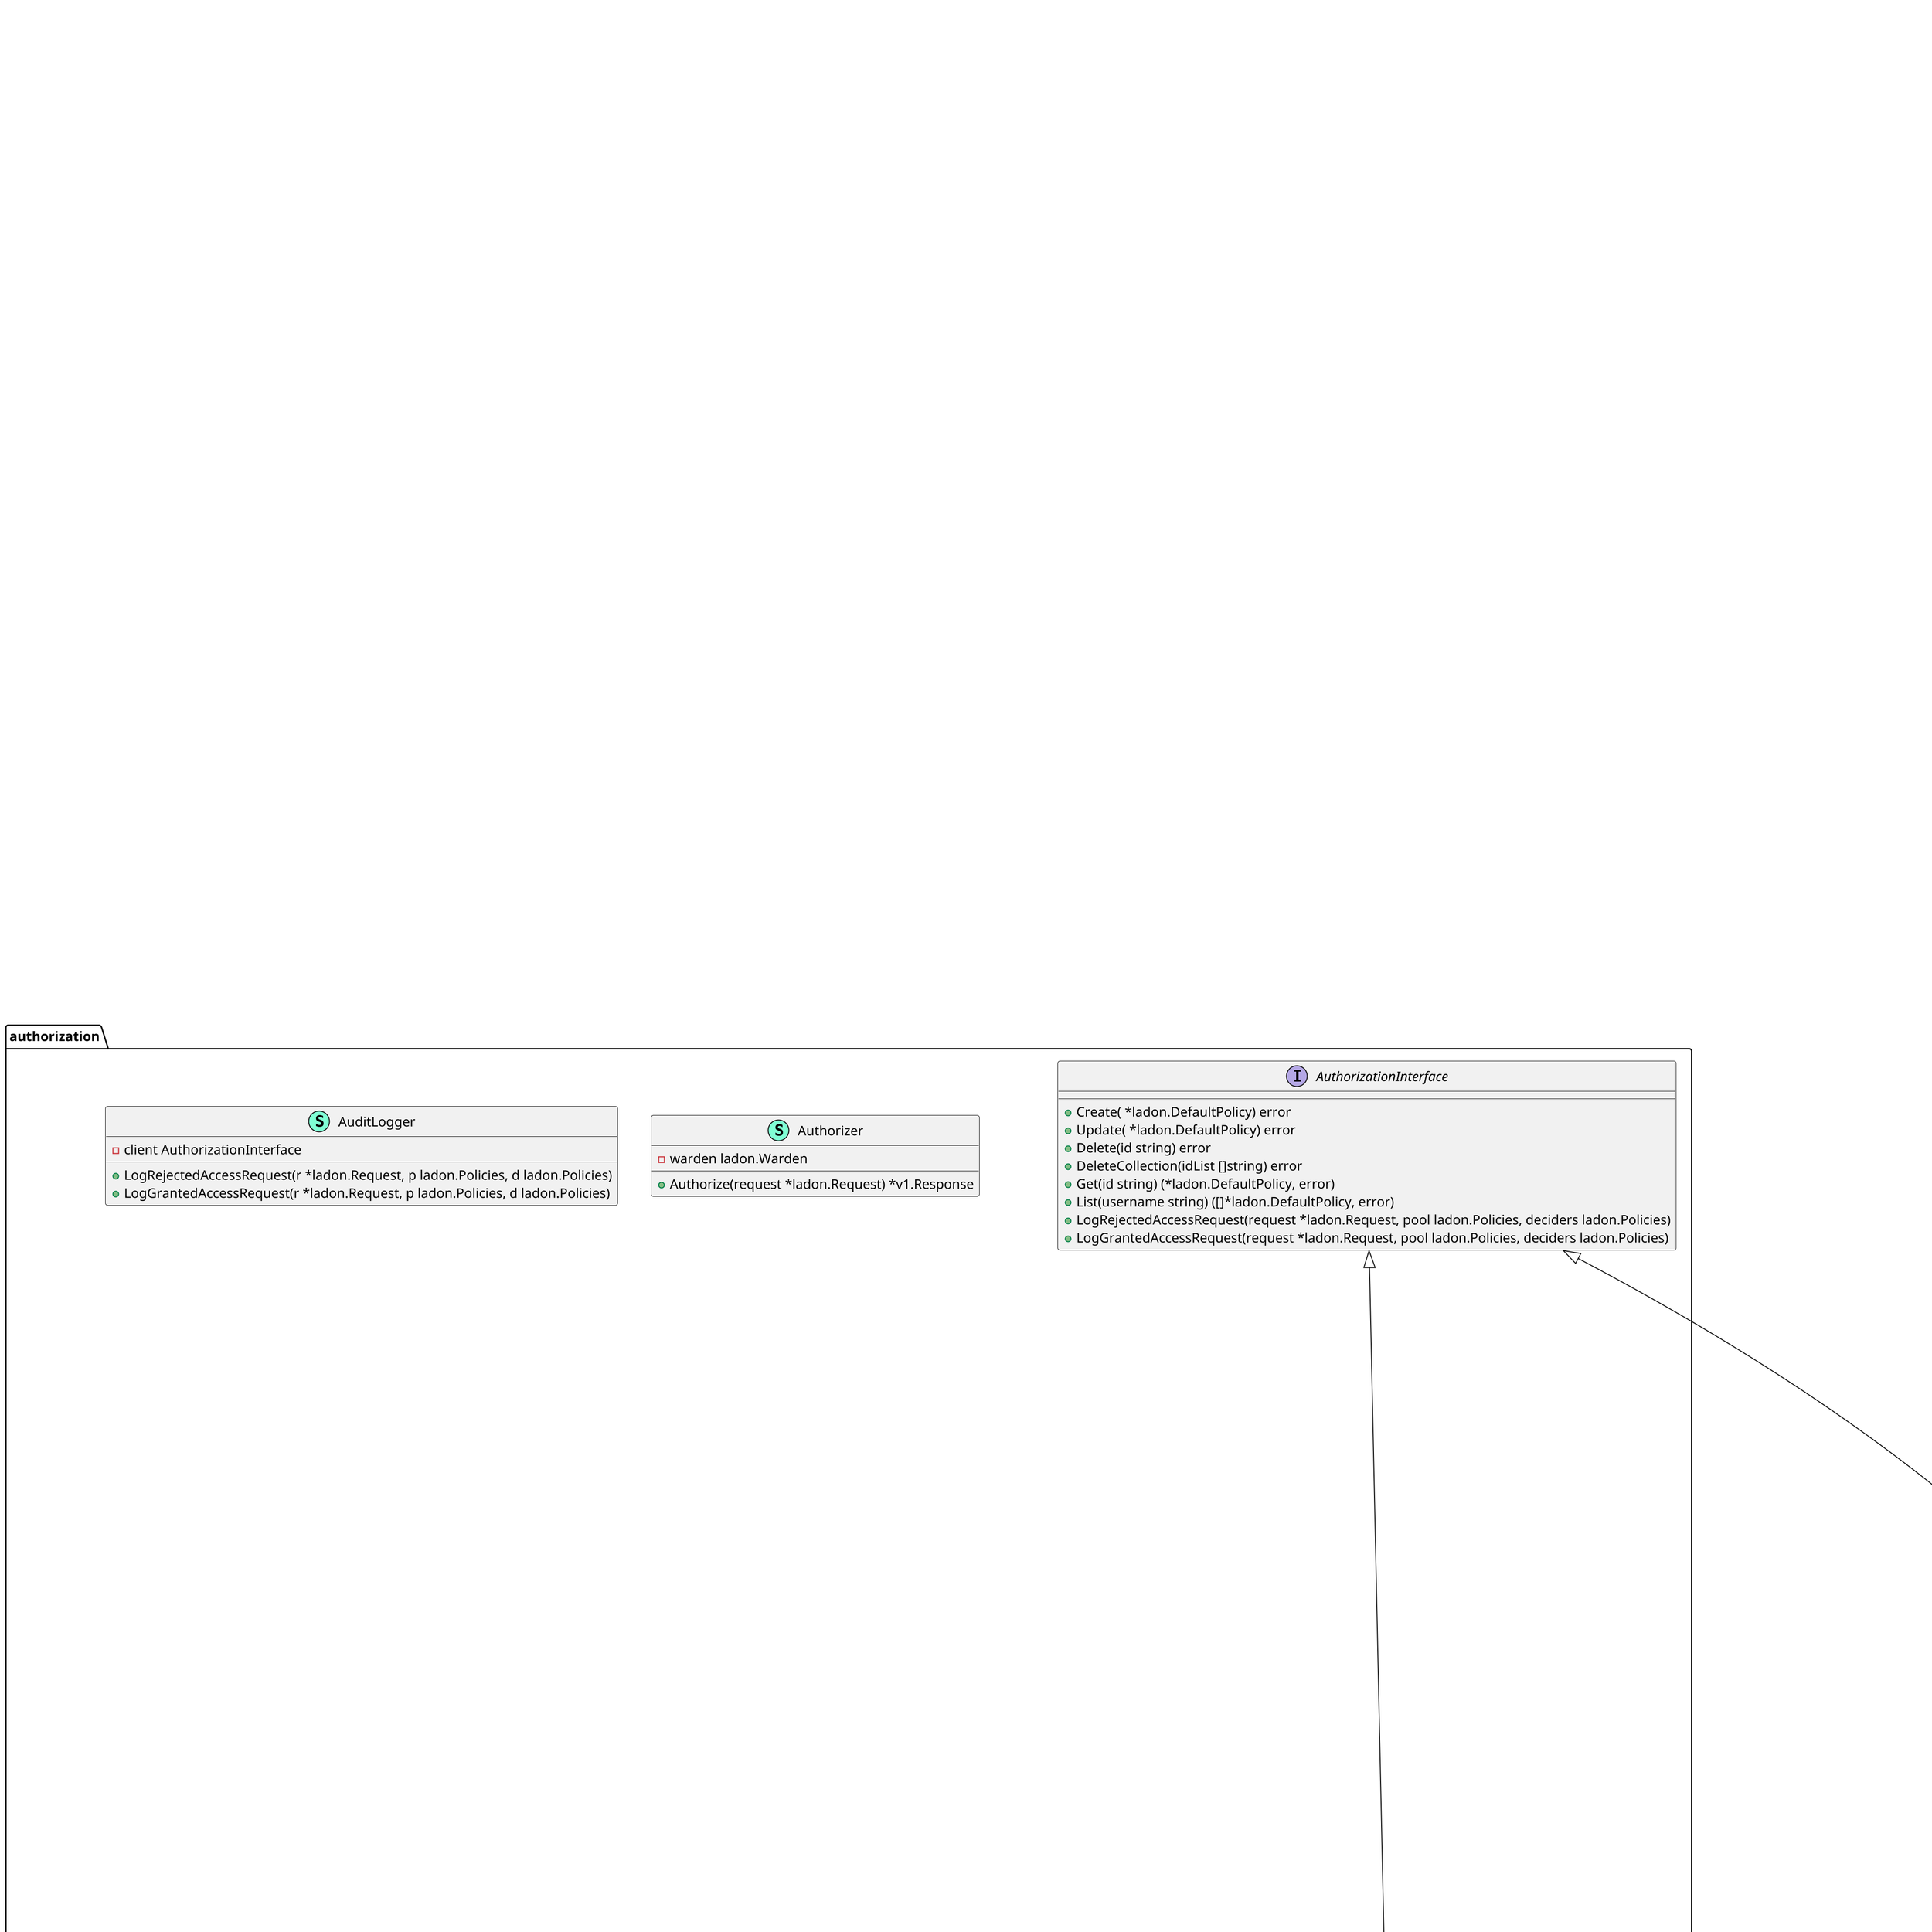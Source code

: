 @startuml
scale 2.0
namespace analytics {
    class Analytics << (S,Aquamarine) >> {
        - store storage.AnalyticsHandler
        - poolSize int
        - recordsChan <font color=blue>chan</font> *AnalyticsRecord
        - workerBufferSize uint64
        - recordsBufferFlushInterval uint64
        - shouldStop uint32
        - poolWg sync.WaitGroup

        - recordWorker() 

        + Start() 
        + Stop() 
        + RecordHit(record *AnalyticsRecord) error

    }
    class AnalyticsFilters << (S,Aquamarine) >> {
        + Usernames []string
        + SkippedUsernames []string

        + ShouldFilter(record AnalyticsRecord) bool
        + HasFilter() bool

    }
    class AnalyticsOptions << (S,Aquamarine) >> {
        + PoolSize int
        + RecordsBufferSize uint64
        + FlushInterval uint64
        + StorageExpirationTime time.Duration
        + Enable bool
        + EnableDetailedRecording bool
        + RecordsBufferSize uint64
        + Enable bool
        + EnableDetailedRecording bool

        + Validate() []error
        + AddFlags(fs *pflag.FlagSet) 
        + Validate() []error
        + AddFlags(fs *pflag.FlagSet) 

    }
    class AnalyticsRecord << (S,Aquamarine) >> {
        + TimeStamp int64
        + Username string
        + Effect string
        + Conclusion string
        + Request string
        + Policies string
        + Deciders string
        + ExpireAt time.Time
        + TimeStamp int64
        + Username string
        + Effect string
        + Conclusion string
        + Request string
        + Policies string
        + Deciders string
        + ExpireAt time.Time

        + SetExpiry(expiresInSeconds int64) 
        + GetFieldNames() []string
        + GetLineValues() []string

    }
}


namespace apiserver {
    class ExtraConfig << (S,Aquamarine) >> {
        - mysqlOptions *options.MySQLOptions

        + Addr string
        + MaxMsgSize int
        + ServerCert options.GeneratableKeyCert

        - complete() *completedExtraConfig

    }
    class apiServer << (S,Aquamarine) >> {
        - gs *shutdown.GracefulShutdown
        - redisOptions *options.RedisOptions
        - gRPCAPIServer *grpcAPIServer
        - genericAPIServer *server.GenericAPIServer

        - initRedisStore() 

        + PrepareRun() preparedAPIServer

    }
    class completedExtraConfig << (S,Aquamarine) >> {
        + New() (*grpcAPIServer, error)

    }
    class datastore << (S,Aquamarine) >> {
        - cli v1.CacheClient

        + Secrets() store.SecretStore
        + Policies() store.PolicyStore

    }
    class grpcAPIServer << (S,Aquamarine) >> {
        - address string

        + Run() 
        + Close() 

    }
    class loginInfo << (S,Aquamarine) >> {
        + Username string
        + Password string

    }
    class policies << (S,Aquamarine) >> {
        - cli v1.CacheClient

        + List() (<font color=blue>map</font>[string][]*ladon.DefaultPolicy, error)

    }
    class preparedAPIServer << (S,Aquamarine) >> {
        + Run() error

    }
    class secrets << (S,Aquamarine) >> {
        - cli v1.CacheClient

        + List() (<font color=blue>map</font>[string]*v1.SecretInfo, error)

    }
}
"apiserver.ExtraConfig" *-- "apiserver.completedExtraConfig"
"grpc.Server" *-- "apiserver.grpcAPIServer"
"apiserver.apiServer" *-- "apiserver.preparedAPIServer"


namespace app {
    class App << (S,Aquamarine) >> {
        - basename string
        - name string
        - description string
        - options CliOptions
        - runFunc RunFunc
        - silence bool
        - noVersion bool
        - noConfig bool
        - commands []*Command
        - args cobra.PositionalArgs
        - cmd *cobra.Command

        - buildCommand() 
        - runCommand(cmd *cobra.Command, args []string) error
        - applyOptionRules() error

        + Run() 
        + Command() *cobra.Command
        + AddCommand(cmd *Command) 
        + AddCommands(cmds ...*Command) 

    }
    interface CliOptions  {
        + Flags() flag.NamedFlagSets
        + Validate() []error

    }
    class Command << (S,Aquamarine) >> {
        - usage string
        - desc string
        - options CliOptions
        - commands []*Command
        - runFunc RunCommandFunc

        - cobraCommand() *cobra.Command
        - runCommand(cmd *cobra.Command, args []string) 

        + AddCommand(cmd *Command) 
        + AddCommands(cmds ...*Command) 

    }
    interface CompleteableOptions  {
        + Complete() error

    }
    interface ConfigurableOptions  {
        + ApplyFlags() []error

    }
    interface PrintableOptions  {
        + String() string

    }
    class app.CommandOption << (T, #FF7700) >>  {
    }
    class app.Option << (T, #FF7700) >>  {
    }
    class app.RunCommandFunc << (T, #FF7700) >>  {
    }
    class app.RunFunc << (T, #FF7700) >>  {
    }
}


namespace auth {
    class AutoStrategy << (S,Aquamarine) >> {
        - basic middleware.AuthStrategy
        - jwt middleware.AuthStrategy

        + AuthFunc() gin.HandlerFunc

    }
    class BasicStrategy << (S,Aquamarine) >> {
        - compare <font color=blue>func</font>(string, string) bool

        + AuthFunc() gin.HandlerFunc

    }
    class CacheStrategy << (S,Aquamarine) >> {
        - get <font color=blue>func</font>(string) (Secret, error)

        + AuthFunc() gin.HandlerFunc

    }
    class JWTStrategy << (S,Aquamarine) >> {
        + AuthFunc() gin.HandlerFunc

    }
    class Secret << (S,Aquamarine) >> {
        + Username string
        + ID string
        + Key string
        + Expires int64

    }
}
"v2.GinJWTMiddleware" *-- "auth.JWTStrategy"

"middleware.AuthStrategy" <|-- "auth.AutoStrategy"
"middleware.AuthStrategy" <|-- "auth.BasicStrategy"
"middleware.AuthStrategy" <|-- "auth.CacheStrategy"
"middleware.AuthStrategy" <|-- "auth.JWTStrategy"

namespace authorization {
    class AuditLogger << (S,Aquamarine) >> {
        - client AuthorizationInterface

        + LogRejectedAccessRequest(r *ladon.Request, p ladon.Policies, d ladon.Policies) 
        + LogGrantedAccessRequest(r *ladon.Request, p ladon.Policies, d ladon.Policies) 

    }
    interface AuthorizationInterface  {
        + Create( *ladon.DefaultPolicy) error
        + Update( *ladon.DefaultPolicy) error
        + Delete(id string) error
        + DeleteCollection(idList []string) error
        + Get(id string) (*ladon.DefaultPolicy, error)
        + List(username string) ([]*ladon.DefaultPolicy, error)
        + LogRejectedAccessRequest(request *ladon.Request, pool ladon.Policies, deciders ladon.Policies) 
        + LogGrantedAccessRequest(request *ladon.Request, pool ladon.Policies, deciders ladon.Policies) 

    }
    class Authorizer << (S,Aquamarine) >> {
        - warden ladon.Warden

        + Authorize(request *ladon.Request) *v1.Response

    }
    class MockAuthorizationInterface << (S,Aquamarine) >> {
        - ctrl *gomock.Controller
        - recorder *MockAuthorizationInterfaceMockRecorder

        + EXPECT() *MockAuthorizationInterfaceMockRecorder
        + Create(arg0 *ladon.DefaultPolicy) error
        + Delete(arg0 string) error
        + DeleteCollection(arg0 []string) error
        + Get(arg0 string) (*ladon.DefaultPolicy, error)
        + List(arg0 string) ([]*ladon.DefaultPolicy, error)
        + LogGrantedAccessRequest(arg0 *ladon.Request, arg1 ladon.Policies, arg2 ladon.Policies) 
        + LogRejectedAccessRequest(arg0 *ladon.Request, arg1 ladon.Policies, arg2 ladon.Policies) 
        + Update(arg0 *ladon.DefaultPolicy) error

    }
    class MockAuthorizationInterfaceMockRecorder << (S,Aquamarine) >> {
        - mock *MockAuthorizationInterface

        + Create(arg0 <font color=blue>interface</font>{}) *gomock.Call
        + Delete(arg0 <font color=blue>interface</font>{}) *gomock.Call
        + DeleteCollection(arg0 <font color=blue>interface</font>{}) *gomock.Call
        + Get(arg0 <font color=blue>interface</font>{}) *gomock.Call
        + List(arg0 <font color=blue>interface</font>{}) *gomock.Call
        + LogGrantedAccessRequest(arg0 <font color=blue>interface</font>{}, arg1 <font color=blue>interface</font>{}, arg2 <font color=blue>interface</font>{}) *gomock.Call
        + LogRejectedAccessRequest(arg0 <font color=blue>interface</font>{}, arg1 <font color=blue>interface</font>{}, arg2 <font color=blue>interface</font>{}) *gomock.Call
        + Update(arg0 <font color=blue>interface</font>{}) *gomock.Call

    }
    class PolicyManager << (S,Aquamarine) >> {
        - client AuthorizationInterface

        + Create(policy ladon.Policy) error
        + Update(policy ladon.Policy) error
        + Get(id string) (ladon.Policy, error)
        + Delete(id string) error
        + GetAll(limit int64, offset int64) (ladon.Policies, error)
        + FindRequestCandidates(r *ladon.Request) (ladon.Policies, error)
        + FindPoliciesForSubject(subject string) (ladon.Policies, error)
        + FindPoliciesForResource(resource string) (ladon.Policies, error)

    }
}

"authorization.AuthorizationInterface" <|-- "authorization.MockAuthorizationInterface"

namespace authorize {
    class AuthzController << (S,Aquamarine) >> {
        - store authorizer.PolicyGetter

        + Authorize(c *gin.Context) 

    }
}


namespace authorizer {
    class Authorization << (S,Aquamarine) >> {
        - getter PolicyGetter

        + Create(policy *ladon.DefaultPolicy) error
        + Update(policy *ladon.DefaultPolicy) error
        + Delete(id string) error
        + DeleteCollection(idList []string) error
        + Get(id string) (*ladon.DefaultPolicy, error)
        + List(username string) ([]*ladon.DefaultPolicy, error)
        + LogRejectedAccessRequest(r *ladon.Request, p ladon.Policies, d ladon.Policies) 
        + LogGrantedAccessRequest(r *ladon.Request, p ladon.Policies, d ladon.Policies) 

    }
    interface PolicyGetter  {
        + GetPolicy(key string) ([]*ladon.DefaultPolicy, error)

    }
}

"authorization.AuthorizationInterface" <|-- "authorizer.Authorization"

namespace authzserver {
    class authzServer << (S,Aquamarine) >> {
        - gs *shutdown.GracefulShutdown
        - rpcServer string
        - clientCA string
        - redisOptions *options.RedisOptions
        - genericAPIServer *server.GenericAPIServer
        - analyticsOptions *analytics.AnalyticsOptions
        - redisCancelFunc context.CancelFunc

        - buildStorageConfig() *storage.Config
        - initialize() error

        + PrepareRun() preparedAuthzServer

    }
    class preparedAuthzServer << (S,Aquamarine) >> {
        + Run() error

    }
}
"authzserver.authzServer" *-- "authzserver.preparedAuthzServer"


namespace cache {
    class Cache << (S,Aquamarine) >> {
        - store store.Factory
        - lock *sync.RWMutex
        - cli store.Factory
        - secrets *ristretto.Cache
        - policies *ristretto.Cache

        + ListSecrets(ctx context.Context, r *v1.ListSecretsRequest) (*v1.ListSecretsResponse, error)
        + ListPolicies(ctx context.Context, r *v1.ListPoliciesRequest) (*v1.ListPoliciesResponse, error)
        + GetSecret(key string) (*v1.SecretInfo, error)
        + GetPolicy(key string) ([]*ladon.DefaultPolicy, error)
        + Reload() error

    }
}

"authorizer.PolicyGetter" <|-- "cache.Cache"
"load.Loader" <|-- "cache.Cache"

namespace clean {
    class cleanWatcher << (S,Aquamarine) >> {
        - ctx context.Context
        - mutex *redsync.Mutex
        - maxReserveDays int

        + Run() 
        + Spec() string
        + Init(ctx context.Context, rs *redsync.Mutex, config <font color=blue>interface</font>{}) error

    }
}

"watcher.IWatcher" <|-- "clean.cleanWatcher"

namespace code {
    class ErrCode << (S,Aquamarine) >> {
        + C int
        + HTTP int
        + Ext string
        + Ref string

        + Code() int
        + String() string
        + Reference() string
        + HTTPStatus() int

    }
}

"app.PrintableOptions" <|-- "code.ErrCode"

namespace color {
    class ColorOptions << (S,Aquamarine) >> {
        + Type []string
        + Example bool

        + Complete(f util.Factory, cmd *cobra.Command, args []string) error
        + Validate(cmd *cobra.Command, args []string) error
        + Run(args []string) error

    }
}
"genericclioptions.IOStreams" *-- "color.ColorOptions"


namespace config {
    class Config << (S,Aquamarine) >> {
    }
}
"options.Options" *-- "config.Config"


namespace cronlog {
    class logger << (S,Aquamarine) >> {
        - zapLogger *zap.SugaredLogger

        + Info(msg string, args ...<font color=blue>interface</font>{}) 
        + Error(err error, msg string, args ...<font color=blue>interface</font>{}) 
        + Flush() 

    }
}


namespace db {
    class Options << (S,Aquamarine) >> {
        + Host string
        + Username string
        + Password string
        + Database string
        + MaxIdleConnections int
        + MaxOpenConnections int
        + MaxConnectionLifeTime time.Duration
        + LogLevel int
        + Logger logger.Interface

    }
    class TracePlugin << (S,Aquamarine) >> {
        + Name() string
        + Initialize(db *gorm.DB) error

    }
}


namespace distribution {
    class Logger << (S,Aquamarine) >> {
        - logger *zap.Logger
        - logrusLogger *logrus.Logger

        + Print(args ...<font color=blue>interface</font>{}) 
        + Println(args ...<font color=blue>interface</font>{}) 
        + Printf(format string, args ...<font color=blue>interface</font>{}) 
        + Trace(args ...<font color=blue>interface</font>{}) 
        + Traceln(args ...<font color=blue>interface</font>{}) 
        + Tracef(format string, args ...<font color=blue>interface</font>{}) 
        + Debug(args ...<font color=blue>interface</font>{}) 
        + Debugln(args ...<font color=blue>interface</font>{}) 
        + Debugf(format string, args ...<font color=blue>interface</font>{}) 
        + Info(args ...<font color=blue>interface</font>{}) 
        + Infoln(args ...<font color=blue>interface</font>{}) 
        + Infof(format string, args ...<font color=blue>interface</font>{}) 
        + Warn(args ...<font color=blue>interface</font>{}) 
        + Warnln(args ...<font color=blue>interface</font>{}) 
        + Warnf(format string, args ...<font color=blue>interface</font>{}) 
        + Warning(args ...<font color=blue>interface</font>{}) 
        + Warningln(args ...<font color=blue>interface</font>{}) 
        + Warningf(format string, args ...<font color=blue>interface</font>{}) 
        + Error(args ...<font color=blue>interface</font>{}) 
        + Errorln(args ...<font color=blue>interface</font>{}) 
        + Errorf(format string, args ...<font color=blue>interface</font>{}) 
        + Fatal(args ...<font color=blue>interface</font>{}) 
        + Fatalln(args ...<font color=blue>interface</font>{}) 
        + Fatalf(format string, args ...<font color=blue>interface</font>{}) 
        + Panic(args ...<font color=blue>interface</font>{}) 
        + Panicln(args ...<font color=blue>interface</font>{}) 
        + Panicf(format string, args ...<font color=blue>interface</font>{}) 
        + WithError(err error) *logrus.Entry

    }
}

"logger.Writer" <|-- "distribution.Logger"

namespace etcd {
    class EtcdKeyValue << (S,Aquamarine) >> {
        + Key string
        + Value []byte

    }
    class EtcdWatcher << (S,Aquamarine) >> {
        - watcher v3.Watcher
        - cancel context.CancelFunc

        + Cancel() 

    }
    class datastore << (S,Aquamarine) >> {
        - cli *v3.Client
        - requestTimeout time.Duration
        - leaseTTLTimeout int
        - leaseID v3.LeaseID
        - onKeepaliveFailure <font color=blue>func</font>() 
        - leaseLiving bool
        - watchers <font color=blue>map</font>[string]*EtcdWatcher
        - namespace string

        - startSession() error
        - getKey(key string) string
        - grantLease(ctx context.Context, ttlSeconds int64) (*v3.LeaseGrantResponse, error)
        - put(ctx context.Context, key string, val string, session bool) error

        + Users() store.UserStore
        + Secrets() store.SecretStore
        + Policies() store.PolicyStore
        + PolicyAudits() store.PolicyAuditStore
        + Close() error
        + Client() *v3.Client
        + SessionLiving() bool
        + RestartSession() error
        + Put(ctx context.Context, key string, val string) error
        + PutSession(ctx context.Context, key string, val string) error
        + PutWithLease(ctx context.Context, key string, val string, ttlSeconds int64) error
        + Get(ctx context.Context, key string) ([]byte, error)
        + List(ctx context.Context, prefix string) ([]EtcdKeyValue, error)
        + Watch(ctx context.Context, prefix string, onCreate EtcdCreateEventFunc, onModify EtcdModifyEventFunc, onDelete EtcdDeleteEventFunc) error
        + Unwatch(prefix string) 
        + Delete(ctx context.Context, key string) ([]byte, error)

    }
    class etcd.EtcdCreateEventFunc << (T, #FF7700) >>  {
    }
    class etcd.EtcdDeleteEventFunc << (T, #FF7700) >>  {
    }
    class etcd.EtcdModifyEventFunc << (T, #FF7700) >>  {
    }
    class policies << (S,Aquamarine) >> {
        - ds *datastore

        - getKey(username string, name string) string

        + Create(ctx context.Context, policy *v1.Policy, opts v1.CreateOptions) error
        + Update(ctx context.Context, policy *v1.Policy, opts v1.UpdateOptions) error
        + Delete(ctx context.Context, username string, name string, opts v1.DeleteOptions) error
        + DeleteByUser(ctx context.Context, username string, opts v1.DeleteOptions) error
        + DeleteCollection(ctx context.Context, username string, names []string, opts v1.DeleteOptions) error
        + DeleteCollectionByUser(ctx context.Context, usernames []string, opts v1.DeleteOptions) error
        + Get(ctx context.Context, username string, name string, opts v1.GetOptions) (*v1.Policy, error)
        + List(ctx context.Context, username string, opts v1.ListOptions) (*v1.PolicyList, error)

    }
    class policyAudit << (S,Aquamarine) >> {
        - ds *datastore

        + ClearOutdated(ctx context.Context, maxReserveDays int) (int64, error)

    }
    class secrets << (S,Aquamarine) >> {
        - ds *datastore

        - getKey(username string, secretID string) string

        + Create(ctx context.Context, secret *v1.Secret, opts v1.CreateOptions) error
        + Update(ctx context.Context, secret *v1.Secret, opts v1.UpdateOptions) error
        + Delete(ctx context.Context, username string, secretID string, opts v1.DeleteOptions) error
        + DeleteCollection(ctx context.Context, username string, secretIDs []string, opts v1.DeleteOptions) error
        + Get(ctx context.Context, username string, secretID string, opts v1.GetOptions) (*v1.Secret, error)
        + List(ctx context.Context, username string, opts v1.ListOptions) (*v1.SecretList, error)

    }
    class users << (S,Aquamarine) >> {
        - ds *datastore

        - getKey(name string) string

        + Create(ctx context.Context, user *v1.User, opts v1.CreateOptions) error
        + Update(ctx context.Context, user *v1.User, opts v1.UpdateOptions) error
        + Delete(ctx context.Context, username string, opts v1.DeleteOptions) error
        + DeleteCollection(ctx context.Context, usernames []string, opts v1.DeleteOptions) error
        + Get(ctx context.Context, username string, opts v1.GetOptions) (*v1.User, error)
        + List(ctx context.Context, opts v1.ListOptions) (*v1.UserList, error)

    }
    class "<font color=blue>func</font>(context.Context, []byte) " as fontcolorbluefuncfontcontextContextbyte {
        'This class was created so that we can correctly have an alias pointing to this name. Since it contains dots that can break namespaces
    }
    class "<font color=blue>func</font>(context.Context, []byte, []byte) " as fontcolorbluefuncfontcontextContextbytebyte {
        'This class was created so that we can correctly have an alias pointing to this name. Since it contains dots that can break namespaces
    }
    class "<font color=blue>func</font>(context.Context, []byte, []byte, []byte) " as fontcolorbluefuncfontcontextContextbytebytebyte {
        'This class was created so that we can correctly have an alias pointing to this name. Since it contains dots that can break namespaces
    }
}

"store.Factory" <|-- "etcd.datastore"
"v1.PolicySrv" <|-- "etcd.policies"
"store.PolicyAuditStore" <|-- "etcd.policyAudit"
"v1.SecretSrv" <|-- "etcd.secrets"
"store.UserStore" <|-- "etcd.users"

namespace fake {
    class datastore << (S,Aquamarine) >> {
        - users []*v1.User
        - secrets []*v1.Secret
        - policies []*v1.Policy

        + Users() store.UserStore
        + Secrets() store.SecretStore
        + Policies() store.PolicyStore
        + PolicyAudits() store.PolicyAuditStore
        + Close() error

    }
    class policies << (S,Aquamarine) >> {
        - ds *datastore

        + Create(ctx context.Context, policy *v1.Policy, opts v1.CreateOptions) error
        + Update(ctx context.Context, policy *v1.Policy, opts v1.UpdateOptions) error
        + Delete(ctx context.Context, username string, name string, opts v1.DeleteOptions) error
        + DeleteCollection(ctx context.Context, username string, names []string, opts v1.DeleteOptions) error
        + DeleteByUser(ctx context.Context, username string, opts v1.DeleteOptions) error
        + DeleteCollectionByUser(ctx context.Context, usernames []string, opts v1.DeleteOptions) error
        + Get(ctx context.Context, username string, name string, opts v1.GetOptions) (*v1.Policy, error)
        + List(ctx context.Context, username string, opts v1.ListOptions) (*v1.PolicyList, error)

    }
    class policyAudit << (S,Aquamarine) >> {
        - ds *datastore

        + ClearOutdated(ctx context.Context, maxReserveDays int) (int64, error)

    }
    class secrets << (S,Aquamarine) >> {
        - ds *datastore

        + Create(ctx context.Context, secret *v1.Secret, opts v1.CreateOptions) error
        + Update(ctx context.Context, secret *v1.Secret, opts v1.UpdateOptions) error
        + Delete(ctx context.Context, username string, name string, opts v1.DeleteOptions) error
        + DeleteCollection(ctx context.Context, username string, names []string, opts v1.DeleteOptions) error
        + Get(ctx context.Context, username string, name string, opts v1.GetOptions) (*v1.Secret, error)
        + List(ctx context.Context, username string, opts v1.ListOptions) (*v1.SecretList, error)

    }
    class users << (S,Aquamarine) >> {
        - ds *datastore

        + Create(ctx context.Context, user *v1.User, opts v1.CreateOptions) error
        + Update(ctx context.Context, user *v1.User, opts v1.UpdateOptions) error
        + Delete(ctx context.Context, username string, opts v1.DeleteOptions) error
        + DeleteCollection(ctx context.Context, usernames []string, opts v1.DeleteOptions) error
        + Get(ctx context.Context, username string, opts v1.GetOptions) (*v1.User, error)
        + List(ctx context.Context, opts v1.ListOptions) (*v1.UserList, error)

    }
}
"sync.RWMutex" *-- "fake.datastore"

"store.Factory" <|-- "fake.datastore"
"v1.PolicySrv" <|-- "fake.policies"
"store.PolicyAuditStore" <|-- "fake.policyAudit"
"v1.SecretSrv" <|-- "fake.secrets"
"store.UserStore" <|-- "fake.users"

namespace genericclioptions {
    class ConfigFlags << (S,Aquamarine) >> {
        - clientConfig clientcmd.ClientConfig
        - lock sync.Mutex
        - usePersistentConfig bool

        + IAMConfig *string
        + BearerToken *string
        + Username *string
        + Password *string
        + SecretID *string
        + SecretKey *string
        + Insecure *bool
        + TLSServerName *string
        + CertFile *string
        + KeyFile *string
        + CAFile *string
        + APIServer *string
        + Timeout *time.Duration
        + MaxRetries *int
        + RetryInterval *time.Duration

        - toRawIAMConfigLoader() clientcmd.ClientConfig
        - toRawIAMPersistentConfigLoader() clientcmd.ClientConfig

        + ToRESTConfig() (*rest.Config, error)
        + ToRawIAMConfigLoader() clientcmd.ClientConfig
        + AddFlags(flags *pflag.FlagSet) 
        + WithDeprecatedPasswordFlag() *ConfigFlags
        + WithDeprecatedSecretFlag() *ConfigFlags

    }
    class IOStreams << (S,Aquamarine) >> {
        + In io.Reader
        + Out io.Writer
        + ErrOut io.Writer

    }
    interface RESTClientGetter  {
        + ToRESTConfig() (*rest.Config, error)
        + ToRawIAMConfigLoader() clientcmd.ClientConfig

    }
}

"genericclioptions.RESTClientGetter" <|-- "genericclioptions.ConfigFlags"

namespace gormutil {
    class LimitAndOffset << (S,Aquamarine) >> {
        + Offset int
        + Limit int

    }
}


namespace info {
    class Info << (S,Aquamarine) >> {
        + HostName string
        + IPAddress string
        + OSRelease string
        + CPUCore uint64
        + MemTotal string
        + MemFree string

    }
    class InfoOptions << (S,Aquamarine) >> {
        + Run(args []string) error

    }
}
"genericclioptions.IOStreams" *-- "info.InfoOptions"


namespace interrupt {
    class Handler << (S,Aquamarine) >> {
        - notify []<font color=blue>func</font>() 
        - final <font color=blue>func</font>(os.Signal) 
        - once sync.Once

        + Close() 
        + Signal(s os.Signal) 
        + Run(fn <font color=blue>func</font>() error) error

    }
}


namespace jwt {
    class ArgList << (S,Aquamarine) >> {
        + String() string
        + Set(arg string) error
        + Type() string

    }
    class ShowOptions << (S,Aquamarine) >> {
        + Compact bool

        + Complete(f util.Factory, cmd *cobra.Command, args []string) error
        + Validate(cmd *cobra.Command, args []string) error
        + Run(args []string) error

    }
    class SignOptions << (S,Aquamarine) >> {
        + Timeout time.Duration
        + NotBefore time.Duration
        + Algorithm string
        + Audience string
        + Issuer string
        + Claims ArgList
        + Head ArgList

        + Complete(f util.Factory, cmd *cobra.Command, args []string) error
        + Validate(cmd *cobra.Command, args []string) error
        + Run(args []string) error

    }
    class VerifyOptions << (S,Aquamarine) >> {
        + Compact bool
        + Debug bool

        + Complete(f util.Factory, cmd *cobra.Command, args []string) error
        + Validate(cmd *cobra.Command, args []string) error
        + Run(args []string) error

    }
    class jwt.ArgList << (T, #FF7700) >>  {
    }
}
"genericclioptions.IOStreams" *-- "jwt.ShowOptions"
"genericclioptions.IOStreams" *-- "jwt.SignOptions"
"genericclioptions.IOStreams" *-- "jwt.VerifyOptions"

"app.PrintableOptions" <|-- "jwt.ArgList"

namespace klog {
    class errorLogger << (S,Aquamarine) >> {
        - logger *zap.Logger

        + Write(p []byte) (int, error)

    }
    class fatalLogger << (S,Aquamarine) >> {
        - logger *zap.Logger

        + Write(p []byte) (int, error)

    }
    class infoLogger << (S,Aquamarine) >> {
        - logger *zap.Logger

        + Write(p []byte) (int, error)

    }
    class warnLogger << (S,Aquamarine) >> {
        - logger *zap.Logger

        + Write(p []byte) (int, error)

    }
}


namespace load {
    class Load << (S,Aquamarine) >> {
        - ctx context.Context
        - lock *sync.RWMutex
        - loader Loader

        - reloadLoop(complete ...<font color=blue>func</font>() ) 
        - reloadQueueLoop(cb ...<font color=blue>func</font>() ) 

        + Start() 
        + DoReload() 

    }
    interface Loader  {
        + Reload() error

    }
    class Notification << (S,Aquamarine) >> {
        + Command NotificationCommand
        + Payload string
        + Signature string
        + SignatureAlgo crypto.Hash

        + Sign() 

    }
    class RedisNotifier << (S,Aquamarine) >> {
        - store *storage.RedisCluster
        - channel string

        + Notify(notif <font color=blue>interface</font>{}) bool

    }
    class load.NotificationCommand << (T, #FF7700) >>  {
    }
}


namespace log {
    interface InfoLogger  {
        + Info(msg string, fields ...Field) 
        + Infof(format string, v ...<font color=blue>interface</font>{}) 
        + Infow(msg string, keysAndValues ...<font color=blue>interface</font>{}) 
        + Enabled() bool

    }
    interface Logger  {
        + Debug(msg string, fields ...Field) 
        + Debugf(format string, v ...<font color=blue>interface</font>{}) 
        + Debugw(msg string, keysAndValues ...<font color=blue>interface</font>{}) 
        + Warn(msg string, fields ...Field) 
        + Warnf(format string, v ...<font color=blue>interface</font>{}) 
        + Warnw(msg string, keysAndValues ...<font color=blue>interface</font>{}) 
        + Error(msg string, fields ...Field) 
        + Errorf(format string, v ...<font color=blue>interface</font>{}) 
        + Errorw(msg string, keysAndValues ...<font color=blue>interface</font>{}) 
        + Panic(msg string, fields ...Field) 
        + Panicf(format string, v ...<font color=blue>interface</font>{}) 
        + Panicw(msg string, keysAndValues ...<font color=blue>interface</font>{}) 
        + Fatal(msg string, fields ...Field) 
        + Fatalf(format string, v ...<font color=blue>interface</font>{}) 
        + Fatalw(msg string, keysAndValues ...<font color=blue>interface</font>{}) 
        + V(level Level) InfoLogger
        + Write(p []byte) (int, error)
        + WithValues(keysAndValues ...<font color=blue>interface</font>{}) Logger
        + WithName(name string) Logger
        + WithContext(ctx context.Context) context.Context
        + Flush() 

    }
    class Options << (S,Aquamarine) >> {
        + OutputPaths []string
        + ErrorOutputPaths []string
        + Level string
        + Format string
        + DisableCaller bool
        + DisableStacktrace bool
        + EnableColor bool
        + Development bool
        + Name string

        + Validate() []error
        + AddFlags(fs *pflag.FlagSet) 
        + String() string
        + Build() error

    }
    class infoLogger << (S,Aquamarine) >> {
        - level zapcore.Level
        - log *zap.Logger

        + Enabled() bool
        + Info(msg string, fields ...Field) 
        + Infof(format string, args ...<font color=blue>interface</font>{}) 
        + Infow(msg string, keysAndValues ...<font color=blue>interface</font>{}) 

    }
    class log.Field << (T, #FF7700) >>  {
    }
    class log.Level << (T, #FF7700) >>  {
    }
    class log.key << (T, #FF7700) >>  {
    }
    class noopInfoLogger << (S,Aquamarine) >> {
        + Enabled() bool
        + Info(_ string, _ ...Field) 
        + Infof(_ string, _ ...<font color=blue>interface</font>{}) 
        + Infow(_ string, _ ...<font color=blue>interface</font>{}) 

    }
    class zapLogger << (S,Aquamarine) >> {
        - zapLogger *zap.Logger

        - clone() *zapLogger

        + WithContext(ctx context.Context) context.Context
        + V(level Level) InfoLogger
        + Write(p []byte) (int, error)
        + WithValues(keysAndValues ...<font color=blue>interface</font>{}) Logger
        + WithName(name string) Logger
        + Flush() 
        + Debug(msg string, fields ...Field) 
        + Debugf(format string, v ...<font color=blue>interface</font>{}) 
        + Debugw(msg string, keysAndValues ...<font color=blue>interface</font>{}) 
        + Info(msg string, fields ...Field) 
        + Infof(format string, v ...<font color=blue>interface</font>{}) 
        + Infow(msg string, keysAndValues ...<font color=blue>interface</font>{}) 
        + Warn(msg string, fields ...Field) 
        + Warnf(format string, v ...<font color=blue>interface</font>{}) 
        + Warnw(msg string, keysAndValues ...<font color=blue>interface</font>{}) 
        + Error(msg string, fields ...Field) 
        + Errorf(format string, v ...<font color=blue>interface</font>{}) 
        + Errorw(msg string, keysAndValues ...<font color=blue>interface</font>{}) 
        + Panic(msg string, fields ...Field) 
        + Panicf(format string, v ...<font color=blue>interface</font>{}) 
        + Panicw(msg string, keysAndValues ...<font color=blue>interface</font>{}) 
        + Fatal(msg string, fields ...Field) 
        + Fatalf(format string, v ...<font color=blue>interface</font>{}) 
        + Fatalw(msg string, keysAndValues ...<font color=blue>interface</font>{}) 
        + L(ctx context.Context) *zapLogger

    }
    class "zapcore.Field" as zapcoreField {
        'This class was created so that we can correctly have an alias pointing to this name. Since it contains dots that can break namespaces
    }
    class "zapcore.Level" as zapcoreLevel {
        'This class was created so that we can correctly have an alias pointing to this name. Since it contains dots that can break namespaces
    }
}
"log.InfoLogger" *-- "log.Logger"
"log.infoLogger" *-- "log.zapLogger"

"app.PrintableOptions" <|-- "log.Options"
"log.InfoLogger" <|-- "log.infoLogger"
"log.InfoLogger" <|-- "log.noopInfoLogger"
"log.Logger" <|-- "log.zapLogger"

namespace logger {
    class Config << (S,Aquamarine) >> {
        + SlowThreshold time.Duration
        + Colorful bool
        + LogLevel logger.LogLevel

    }
    interface Writer  {
        + Printf( string,  ...<font color=blue>interface</font>{}) 

    }
    class logger << (S,Aquamarine) >> {
        - infoStr string
        - traceStr string

        + LogMode(level logger.LogLevel) logger.Interface
        + Info(ctx context.Context, msg string, data ...<font color=blue>interface</font>{}) 
        + Warn(ctx context.Context, msg string, data ...<font color=blue>interface</font>{}) 
        + Error(ctx context.Context, msg string, data ...<font color=blue>interface</font>{}) 
        + Trace(ctx context.Context, begin time.Time, fc <font color=blue>func</font>() (string, int64), err error) 

    }
}
"logger.Config" *-- "logger.logger"
"logger.Writer" *-- "logger.logger"


namespace logrus {
    class hook << (S,Aquamarine) >> {
        - logger *zap.Logger

        + Levels() []logrus.Level
        + Fire(entry *logrus.Entry) error
        + Write(lvl zapcore.Level, msg string, fields []zap.Field, caller *runtime.Frame) 

    }
}


namespace middleware {
    class AuthOperator << (S,Aquamarine) >> {
        - strategy AuthStrategy

        + SetStrategy(strategy AuthStrategy) 
        + AuthFunc() gin.HandlerFunc

    }
    interface AuthStrategy  {
        + AuthFunc() gin.HandlerFunc

    }
}

"middleware.AuthStrategy" <|-- "middleware.AuthOperator"

namespace mysql {
    class datastore << (S,Aquamarine) >> {
        - db *gorm.DB

        + Users() store.UserStore
        + Secrets() store.SecretStore
        + Policies() store.PolicyStore
        + PolicyAudits() store.PolicyAuditStore
        + Close() error

    }
    class policies << (S,Aquamarine) >> {
        - db *gorm.DB

        + Create(ctx context.Context, policy *v1.Policy, opts v1.CreateOptions) error
        + Update(ctx context.Context, policy *v1.Policy, opts v1.UpdateOptions) error
        + Delete(ctx context.Context, username string, name string, opts v1.DeleteOptions) error
        + DeleteByUser(ctx context.Context, username string, opts v1.DeleteOptions) error
        + DeleteCollection(ctx context.Context, username string, names []string, opts v1.DeleteOptions) error
        + DeleteCollectionByUser(ctx context.Context, usernames []string, opts v1.DeleteOptions) error
        + Get(ctx context.Context, username string, name string, opts v1.GetOptions) (*v1.Policy, error)
        + List(ctx context.Context, username string, opts v1.ListOptions) (*v1.PolicyList, error)

    }
    class policyAudit << (S,Aquamarine) >> {
        - db *gorm.DB

        + ClearOutdated(ctx context.Context, maxReserveDays int) (int64, error)

    }
    class secrets << (S,Aquamarine) >> {
        - db *gorm.DB

        + Create(ctx context.Context, secret *v1.Secret, opts v1.CreateOptions) error
        + Update(ctx context.Context, secret *v1.Secret, opts v1.UpdateOptions) error
        + Delete(ctx context.Context, username string, name string, opts v1.DeleteOptions) error
        + DeleteCollection(ctx context.Context, username string, names []string, opts v1.DeleteOptions) error
        + Get(ctx context.Context, username string, name string, opts v1.GetOptions) (*v1.Secret, error)
        + List(ctx context.Context, username string, opts v1.ListOptions) (*v1.SecretList, error)

    }
    class users << (S,Aquamarine) >> {
        - db *gorm.DB

        + Create(ctx context.Context, user *v1.User, opts v1.CreateOptions) error
        + Update(ctx context.Context, user *v1.User, opts v1.UpdateOptions) error
        + Delete(ctx context.Context, username string, opts v1.DeleteOptions) error
        + DeleteCollection(ctx context.Context, usernames []string, opts v1.DeleteOptions) error
        + Get(ctx context.Context, username string, opts v1.GetOptions) (*v1.User, error)
        + List(ctx context.Context, opts v1.ListOptions) (*v1.UserList, error)
        + ListOptional(ctx context.Context, opts v1.ListOptions) (*v1.UserList, error)

    }
}

"store.Factory" <|-- "mysql.datastore"
"v1.PolicySrv" <|-- "mysql.policies"
"store.PolicyAuditStore" <|-- "mysql.policyAudit"
"v1.SecretSrv" <|-- "mysql.secrets"
"store.UserStore" <|-- "mysql.users"

namespace new {
    class NewOptions << (S,Aquamarine) >> {
        + Group bool
        + Outdir string
        + CommandName string
        + CommandDescription string
        + CommandFunctionName string
        + Dot string

        + Complete(cmd *cobra.Command, args []string) error
        + Validate(cmd *cobra.Command) error
        + Run(args []string) error
        + CreateCommand() error
        + CreateCommandWithSubCommands() error
        + GenerateGoCode(name string, codeTemplate string) error

    }
}
"genericclioptions.IOStreams" *-- "new.NewOptions"


namespace options {
    class CertKey << (S,Aquamarine) >> {
        + CertFile string
        + KeyFile string

    }
    class CleanOptions << (S,Aquamarine) >> {
        + MaxReserveDays int

    }
    class ClientCertAuthenticationOptions << (S,Aquamarine) >> {
        + ClientCA string

        + Validate() []error
        + AddFlags(fs *pflag.FlagSet) 

    }
    class EtcdOptions << (S,Aquamarine) >> {
        + Endpoints []string
        + Timeout int
        + RequestTimeout int
        + LeaseExpire int
        + Username string
        + Password string
        + UseTLS bool
        + CaCert string
        + Cert string
        + Key string
        + HealthBeatPathPrefix string
        + HealthBeatIFaceName string
        + Namespace string

        + Validate() []error
        + AddFlags(fs *pflag.FlagSet) 
        + GetEtcdTLSConfig() (*tls.Config, error)

    }
    class FeatureOptions << (S,Aquamarine) >> {
        + EnableProfiling bool
        + EnableMetrics bool

        + ApplyTo(c *server.Config) error
        + Validate() []error
        + AddFlags(fs *pflag.FlagSet) 

    }
    class GRPCOptions << (S,Aquamarine) >> {
        + BindAddress string
        + BindPort int
        + MaxMsgSize int

        + Validate() []error
        + AddFlags(fs *pflag.FlagSet) 

    }
    class GeneratableKeyCert << (S,Aquamarine) >> {
        + CertKey CertKey
        + CertDirectory string
        + PairName string

    }
    class InsecureServingOptions << (S,Aquamarine) >> {
        + BindAddress string
        + BindPort int

        + ApplyTo(c *server.Config) error
        + Validate() []error
        + AddFlags(fs *pflag.FlagSet) 

    }
    class JwtOptions << (S,Aquamarine) >> {
        + Realm string
        + Key string
        + Timeout time.Duration
        + MaxRefresh time.Duration

        + ApplyTo(c *server.Config) error
        + Validate() []error
        + AddFlags(fs *pflag.FlagSet) 

    }
    class MySQLOptions << (S,Aquamarine) >> {
        + Host string
        + Username string
        + Password string
        + Database string
        + MaxIdleConnections int
        + MaxOpenConnections int
        + MaxConnectionLifeTime time.Duration
        + LogLevel int

        + Validate() []error
        + AddFlags(fs *pflag.FlagSet) 
        + NewClient() (*gorm.DB, error)

    }
    class Options << (S,Aquamarine) >> {
        + GenericServerRunOptions *options.ServerRunOptions
        + GRPCOptions *options.GRPCOptions
        + InsecureServing *options.InsecureServingOptions
        + SecureServing *options.SecureServingOptions
        + MySQLOptions *options.MySQLOptions
        + RedisOptions *options.RedisOptions
        + JwtOptions *options.JwtOptions
        + Log *log.Options
        + FeatureOptions *options.FeatureOptions
        + RPCServer string
        + ClientCA string
        + GenericServerRunOptions *options.ServerRunOptions
        + InsecureServing *options.InsecureServingOptions
        + SecureServing *options.SecureServingOptions
        + RedisOptions *options.RedisOptions
        + FeatureOptions *options.FeatureOptions
        + Log *log.Options
        + AnalyticsOptions *analytics.AnalyticsOptions
        + PurgeDelay int
        + Pumps <font color=blue>map</font>[string]PumpConfig
        + HealthCheckPath string
        + HealthCheckAddress string
        + OmitDetailedRecording bool
        + RedisOptions *options.RedisOptions
        + Log *log.Options
        + HealthCheckPath string
        + HealthCheckAddress string
        + MySQLOptions *options.MySQLOptions
        + RedisOptions *options.RedisOptions
        + WatcherOptions *WatcherOptions
        + Log *log.Options

        + ApplyTo(c *server.Config) error
        + Flags() flag.NamedFlagSets
        + String() string
        + Complete() error
        + Validate() []error
        + ApplyTo(c *server.Config) error
        + Flags() flag.NamedFlagSets
        + String() string
        + Complete() error
        + Validate() []error
        + Flags() flag.NamedFlagSets
        + String() string
        + Validate() []error
        + Flags() flag.NamedFlagSets
        + String() string
        + Validate() []error

    }
    class PumpConfig << (S,Aquamarine) >> {
        + Type string
        + Filters analytics.AnalyticsFilters
        + Timeout int
        + OmitDetailedRecording bool
        + Meta <font color=blue>map</font>[string]<font color=blue>interface</font>{}

    }
    class RedisOptions << (S,Aquamarine) >> {
        + Host string
        + Port int
        + Addrs []string
        + Username string
        + Password string
        + Database int
        + MasterName string
        + MaxIdle int
        + MaxActive int
        + Timeout int
        + EnableCluster bool
        + UseSSL bool
        + SSLInsecureSkipVerify bool

        + Validate() []error
        + AddFlags(fs *pflag.FlagSet) 

    }
    class SecureServingOptions << (S,Aquamarine) >> {
        + BindAddress string
        + BindPort int
        + Required bool
        + ServerCert GeneratableKeyCert

        + ApplyTo(c *server.Config) error
        + Validate() []error
        + AddFlags(fs *pflag.FlagSet) 
        + Complete() error

    }
    class ServerRunOptions << (S,Aquamarine) >> {
        + Mode string
        + Healthz bool
        + Middlewares []string

        + ApplyTo(c *server.Config) error
        + Validate() []error
        + AddFlags(fs *pflag.FlagSet) 

    }
    class TaskOptions << (S,Aquamarine) >> {
        + MaxInactiveDays int

    }
    class WatcherOptions << (S,Aquamarine) >> {
        + Clean CleanOptions
        + Task TaskOptions

    }
}

"app.CliOptions" <|-- "options.Options"
"app.CompleteableOptions" <|-- "options.Options"
"app.PrintableOptions" <|-- "options.Options"
"app.CompleteableOptions" <|-- "options.SecureServingOptions"

namespace policy {
    class CreateOptions << (S,Aquamarine) >> {
        + Policy *v1.Policy
        + Client v1.APIV1Interface

        + Complete(f util.Factory, cmd *cobra.Command, args []string) error
        + Validate(cmd *cobra.Command, args []string) error
        + Run(args []string) error

    }
    class DeleteOptions << (S,Aquamarine) >> {
        - iamclient iam.IamInterface

        + Name string

        + Complete(f util.Factory, cmd *cobra.Command, args []string) error
        + Validate(cmd *cobra.Command, args []string) error
        + Run() error

    }
    class GetOptions << (S,Aquamarine) >> {
        - iamclient iam.IamInterface

        + Name string

        + Complete(f util.Factory, cmd *cobra.Command, args []string) error
        + Validate(cmd *cobra.Command, args []string) error
        + Run(args []string) error

    }
    class ListOptions << (S,Aquamarine) >> {
        - iamclient iam.IamInterface

        + Offset int64
        + Limit int64

        + Complete(f util.Factory, cmd *cobra.Command, args []string) error
        + Validate(cmd *cobra.Command, args []string) error
        + Run(args []string) error

    }
    class PolicyController << (S,Aquamarine) >> {
        - srv v1.Service

        + Create(c *gin.Context) 
        + Delete(c *gin.Context) 
        + DeleteCollection(c *gin.Context) 
        + Get(c *gin.Context) 
        + List(c *gin.Context) 
        + Update(c *gin.Context) 

    }
    class UpdateOptions << (S,Aquamarine) >> {
        - iamclient iam.IamInterface

        + Policy *v1.Policy

        + Complete(f util.Factory, cmd *cobra.Command, args []string) error
        + Validate(cmd *cobra.Command, args []string) error
        + Run(args []string) error

    }
}
"genericclioptions.IOStreams" *-- "policy.CreateOptions"
"genericclioptions.IOStreams" *-- "policy.DeleteOptions"
"genericclioptions.IOStreams" *-- "policy.GetOptions"
"genericclioptions.IOStreams" *-- "policy.ListOptions"
"genericclioptions.IOStreams" *-- "policy.UpdateOptions"


namespace posixsignal {
    class PosixSignalManager << (S,Aquamarine) >> {
        - signals []os.Signal

        + GetName() string
        + Start(gs shutdown.GSInterface) error
        + ShutdownStart() error
        + ShutdownFinish() error

    }
}

"shutdown.ShutdownManager" <|-- "posixsignal.PosixSignalManager"

namespace pump {
    class preparedPumpServer << (S,Aquamarine) >> {
        + Run(stopCh <font color=blue>chan</font> <font color=blue>struct</font>{}) error

    }
    class pumpServer << (S,Aquamarine) >> {
        - secInterval int
        - omitDetails bool
        - mutex *redsync.Mutex
        - analyticsStore storage.AnalyticsStorage
        - pumps <font color=blue>map</font>[string]options.PumpConfig

        - pump() 
        - initialize() 

        + PrepareRun() preparedPumpServer

    }
}
"pump.pumpServer" *-- "pump.preparedPumpServer"


namespace pumps {
    class APIKeyTransport << (S,Aquamarine) >> {
        + APIKey string
        + APIKeyID string

        + RoundTrip(r *http.Request) (*http.Response, error)

    }
    class BaseMongoConf << (S,Aquamarine) >> {
        + MongoURL string
        + MongoUseSSL bool
        + MongoSSLInsecureSkipVerify bool
        + MongoSSLAllowInvalidHostnames bool
        + MongoSSLCAFile string
        + MongoSSLPEMKeyfile string
        + MongoDBType MongoType

    }
    class CSVConf << (S,Aquamarine) >> {
        + CSVDir string

    }
    class CSVPump << (S,Aquamarine) >> {
        - csvConf *CSVConf

        + New() Pump
        + GetName() string
        + Init(conf <font color=blue>interface</font>{}) error
        + WriteData(ctx context.Context, data []<font color=blue>interface</font>{}) error

    }
    class CommonPumpConfig << (S,Aquamarine) >> {
        - filters analytics.AnalyticsFilters
        - timeout int

        + OmitDetailedRecording bool

        + SetFilters(filters analytics.AnalyticsFilters) 
        + GetFilters() analytics.AnalyticsFilters
        + SetTimeout(timeout int) 
        + GetTimeout() int
        + SetOmitDetailedRecording(omitDetailedRecording bool) 
        + GetOmitDetailedRecording() bool

    }
    class DummyPump << (S,Aquamarine) >> {
        + New() Pump
        + GetName() string
        + Init(conf <font color=blue>interface</font>{}) error
        + WriteData(ctx context.Context, data []<font color=blue>interface</font>{}) error

    }
    class Elasticsearch7Operator << (S,Aquamarine) >> {
        - esClient *v7.Client
        - bulkProcessor *v7.BulkProcessor

        - processData(ctx context.Context, data []<font color=blue>interface</font>{}, esConf *ElasticsearchConf) error

    }
    class ElasticsearchBulkConfig << (S,Aquamarine) >> {
        + Workers int
        + FlushInterval int
        + BulkActions int
        + BulkSize int

    }
    class ElasticsearchConf << (S,Aquamarine) >> {
        + BulkConfig ElasticsearchBulkConfig
        + IndexName string
        + ElasticsearchURL string
        + DocumentType string
        + AuthAPIKeyID string
        + AuthAPIKey string
        + Username string
        + Password string
        + EnableSniffing bool
        + RollingIndex bool
        + DisableBulk bool

    }
    interface ElasticsearchOperator  {
        - processData(ctx context.Context, data []<font color=blue>interface</font>{}, esConf *ElasticsearchConf) error

    }
    class ElasticsearchPump << (S,Aquamarine) >> {
        - operator ElasticsearchOperator
        - esConf *ElasticsearchConf

        - connect(ctx context.Context) 

        + New() Pump
        + GetName() string
        + Init(config <font color=blue>interface</font>{}) error
        + WriteData(ctx context.Context, data []<font color=blue>interface</font>{}) error

    }
    class InfluxConf << (S,Aquamarine) >> {
        + DatabaseName string
        + Addr string
        + Username string
        + Password string
        + Fields []string
        + Tags []string

    }
    class InfluxPump << (S,Aquamarine) >> {
        - dbConf *InfluxConf

        - connect() client.Client

        + New() Pump
        + GetName() string
        + Init(config <font color=blue>interface</font>{}) error
        + WriteData(ctx context.Context, data []<font color=blue>interface</font>{}) error

    }
    class KafkaConf << (S,Aquamarine) >> {
        + Broker []string
        + ClientID string
        + Topic string
        + SSLCertFile string
        + SSLKeyFile string
        + SASLMechanism string
        + Username string
        + Password string
        + Algorithm string
        + Timeout time.Duration
        + MetaData <font color=blue>map</font>[string]string
        + Compressed bool
        + UseSSL bool
        + SSLInsecureSkipVerify bool

    }
    class KafkaPump << (S,Aquamarine) >> {
        - kafkaConf *KafkaConf
        - writerConfig kafka.WriterConfig

        - write(ctx context.Context, messages []kafka.Message) error

        + New() Pump
        + GetName() string
        + Init(config <font color=blue>interface</font>{}) error
        + WriteData(ctx context.Context, data []<font color=blue>interface</font>{}) error

    }
    class MongoConf << (S,Aquamarine) >> {
        + CollectionName string
        + MaxInsertBatchSizeBytes int
        + MaxDocumentSizeBytes int
        + CollectionCapMaxSizeBytes int
        + CollectionCapEnable bool

    }
    class MongoPump << (S,Aquamarine) >> {
        - dbSession *mgo.Session
        - dbConf *MongoConf

        - capCollection() bool
        - collectionExists(name string) (bool, error)
        - ensureIndexes() error
        - connect() 

        + New() Pump
        + GetName() string
        + Init(config <font color=blue>interface</font>{}) error
        + WriteData(ctx context.Context, data []<font color=blue>interface</font>{}) error
        + AccumulateSet(data []<font color=blue>interface</font>{}) [][]<font color=blue>interface</font>{}

    }
    class PrometheusConf << (S,Aquamarine) >> {
        + Addr string
        + Path string

    }
    class PrometheusPump << (S,Aquamarine) >> {
        - conf *PrometheusConf

        + TotalStatusMetrics *prometheus.CounterVec

        + New() Pump
        + GetName() string
        + Init(conf <font color=blue>interface</font>{}) error
        + WriteData(ctx context.Context, data []<font color=blue>interface</font>{}) error

    }
    interface Pump  {
        + GetName() string
        + New() Pump
        + Init( <font color=blue>interface</font>{}) error
        + WriteData( context.Context,  []<font color=blue>interface</font>{}) error
        + SetFilters( analytics.AnalyticsFilters) 
        + GetFilters() analytics.AnalyticsFilters
        + SetTimeout(timeout int) 
        + GetTimeout() int
        + SetOmitDetailedRecording( bool) 
        + GetOmitDetailedRecording() bool

    }
    class SyslogConf << (S,Aquamarine) >> {
        + Transport string
        + NetworkAddr string
        + LogLevel int
        + Tag string

    }
    class SyslogPump << (S,Aquamarine) >> {
        - syslogConf *SyslogConf
        - writer *syslog.Writer
        - filters analytics.AnalyticsFilters
        - timeout int

        + New() Pump
        + GetName() string
        + Init(config <font color=blue>interface</font>{}) error
        + WriteData(ctx context.Context, data []<font color=blue>interface</font>{}) error
        + SetTimeout(timeout int) 
        + GetTimeout() int
        + SetFilters(filters analytics.AnalyticsFilters) 
        + GetFilters() analytics.AnalyticsFilters

    }
    class pumps.Message << (T, #FF7700) >>  {
    }
    class pumps.MongoType << (T, #FF7700) >>  {
    }
}
"pumps.CommonPumpConfig" *-- "pumps.CSVPump"
"pumps.CommonPumpConfig" *-- "pumps.DummyPump"
"pumps.CommonPumpConfig" *-- "pumps.ElasticsearchPump"
"pumps.CommonPumpConfig" *-- "pumps.InfluxPump"
"pumps.CommonPumpConfig" *-- "pumps.KafkaPump"
"pumps.BaseMongoConf" *-- "pumps.MongoConf"
"pumps.CommonPumpConfig" *-- "pumps.MongoPump"
"pumps.CommonPumpConfig" *-- "pumps.PrometheusPump"
"pumps.CommonPumpConfig" *-- "pumps.SyslogPump"

"pumps.ElasticsearchOperator" <|-- "pumps.Elasticsearch7Operator"

namespace redis {
    class RedisClusterStorageManager << (S,Aquamarine) >> {
        - db v7.UniversalClient

        + KeyPrefix string
        + HashKeys bool
        + Config options.RedisOptions

        - hashKey(in string) string
        - fixKey(keyName string) string
        - ensureConnection() 

        + GetName() string
        + Init(config <font color=blue>interface</font>{}) error
        + Connect() bool
        + GetAndDeleteSet(keyName string) []<font color=blue>interface</font>{}
        + SetKey(keyName string, session string, timeout int64) error
        + SetExp(keyName string, timeout int64) error

    }
    class RedisOpts << (S,Aquamarine) >> {
        - cluster() *v7.ClusterOptions
        - simple() *v7.Options
        - failover() *v7.FailoverOptions

    }
    class redis.RedisOpts << (T, #FF7700) >>  {
    }
    class "v7.UniversalOptions" as v7UniversalOptions {
        'This class was created so that we can correctly have an alias pointing to this name. Since it contains dots that can break namespaces
    }
}

"storage.AnalyticsStorage" <|-- "redis.RedisClusterStorageManager"

namespace secret {
    class CreateOptions << (S,Aquamarine) >> {
        + Description string
        + Expires int64
        + Secret *v1.Secret
        + Client v1.APIV1Interface

        + Complete(f util.Factory, cmd *cobra.Command, args []string) error
        + Validate(cmd *cobra.Command, args []string) error
        + Run(args []string) error

    }
    class DeleteOptions << (S,Aquamarine) >> {
        - iamclient iam.IamInterface

        + Name string

        + Complete(f util.Factory, cmd *cobra.Command, args []string) error
        + Validate(cmd *cobra.Command, args []string) error
        + Run() error

    }
    class GetOptions << (S,Aquamarine) >> {
        - iamclient iam.IamInterface

        + Name string

        + Complete(f util.Factory, cmd *cobra.Command, args []string) error
        + Validate(cmd *cobra.Command, args []string) error
        + Run(args []string) error

    }
    class ListOptions << (S,Aquamarine) >> {
        - iamclient iam.IamInterface

        + Offset int64
        + Limit int64

        + Complete(f util.Factory, cmd *cobra.Command, args []string) error
        + Validate(cmd *cobra.Command, args []string) error
        + Run(args []string) error

    }
    class SecretController << (S,Aquamarine) >> {
        - srv v1.Service

        + Create(c *gin.Context) 
        + Delete(c *gin.Context) 
        + DeleteCollection(c *gin.Context) 
        + Get(c *gin.Context) 
        + List(c *gin.Context) 
        + Update(c *gin.Context) 

    }
    class UpdateOptions << (S,Aquamarine) >> {
        - iamclient iam.IamInterface

        + Description string
        + Expires int64
        + Secret *v1.Secret

        + Complete(f util.Factory, cmd *cobra.Command, args []string) error
        + Validate(cmd *cobra.Command, args []string) error
        + Run(args []string) error

    }
}
"genericclioptions.IOStreams" *-- "secret.CreateOptions"
"genericclioptions.IOStreams" *-- "secret.DeleteOptions"
"genericclioptions.IOStreams" *-- "secret.GetOptions"
"genericclioptions.IOStreams" *-- "secret.ListOptions"
"genericclioptions.IOStreams" *-- "secret.UpdateOptions"


namespace server {
    class CertKey << (S,Aquamarine) >> {
        + CertFile string
        + KeyFile string

    }
    class CompletedConfig << (S,Aquamarine) >> {
        + New() (*GenericAPIServer, error)

    }
    class Config << (S,Aquamarine) >> {
        + SecureServing *SecureServingInfo
        + InsecureServing *InsecureServingInfo
        + Jwt *JwtInfo
        + Mode string
        + Middlewares []string
        + Healthz bool
        + EnableProfiling bool
        + EnableMetrics bool

        + Complete() CompletedConfig

    }
    class GenericAPIServer << (S,Aquamarine) >> {
        - middlewares []string
        - healthz bool
        - enableMetrics bool
        - enableProfiling bool
        - insecureServer *http.Server

        + SecureServingInfo *SecureServingInfo
        + InsecureServingInfo *InsecureServingInfo
        + ShutdownTimeout time.Duration

        - ping(ctx context.Context) error

        + InstallAPIs() 
        + Setup() 
        + InstallMiddlewares() 
        + Run() error
        + Close() 

    }
    class InsecureServingInfo << (S,Aquamarine) >> {
        + Address string

    }
    class JwtInfo << (S,Aquamarine) >> {
        + Realm string
        + Key string
        + Timeout time.Duration
        + MaxRefresh time.Duration

    }
    class SecureServingInfo << (S,Aquamarine) >> {
        + BindAddress string
        + BindPort int
        + CertKey CertKey

        + Address() string

    }
}
"server.Config" *-- "server.CompletedConfig"
"gin.Engine" *-- "server.GenericAPIServer"


namespace set {
    class DBOptions << (S,Aquamarine) >> {
        - host string
        - username string
        - password string
        - drop bool
        - admin bool

        + Database string

        - ensureSchema() error
        - insertAdministrator(db *gorm.DB) error

        + Complete() error
        + Validate() error
        + Run() error

    }
}
"genericclioptions.IOStreams" *-- "set.DBOptions"

"app.CompleteableOptions" <|-- "set.DBOptions"

namespace shutdown {
    class ErrorFunc << (S,Aquamarine) >> {
        + OnError(err error) 

    }
    interface ErrorHandler  {
        + OnError(err error) 

    }
    interface GSInterface  {
        + StartShutdown(sm ShutdownManager) 
        + ReportError(err error) 
        + AddShutdownCallback(shutdownCallback ShutdownCallback) 

    }
    class GracefulShutdown << (S,Aquamarine) >> {
        - callbacks []ShutdownCallback
        - managers []ShutdownManager
        - errorHandler ErrorHandler

        + Start() error
        + AddShutdownManager(manager ShutdownManager) 
        + AddShutdownCallback(shutdownCallback ShutdownCallback) 
        + SetErrorHandler(errorHandler ErrorHandler) 
        + StartShutdown(sm ShutdownManager) 
        + ReportError(err error) 

    }
    interface ShutdownCallback  {
        + OnShutdown( string) error

    }
    class ShutdownFunc << (S,Aquamarine) >> {
        + OnShutdown(shutdownManager string) error

    }
    interface ShutdownManager  {
        + GetName() string
        + Start(gs GSInterface) error
        + ShutdownStart() error
        + ShutdownFinish() error

    }
    class shutdown.ErrorFunc << (T, #FF7700) >>  {
    }
    class shutdown.ShutdownFunc << (T, #FF7700) >>  {
    }
}

"shutdown.ErrorHandler" <|-- "shutdown.ErrorFunc"
"shutdown.GSInterface" <|-- "shutdown.GracefulShutdown"
"shutdown.ShutdownCallback" <|-- "shutdown.ShutdownFunc"

namespace storage {
    interface AnalyticsHandler  {
        + Connect() bool
        + AppendToSetPipelined( string,  [][]byte) 
        + GetAndDeleteSet( string) []<font color=blue>interface</font>{}
        + SetExp( string,  time.Duration) error
        + GetExp( string) (int64, error)

    }
    interface AnalyticsStorage  {
        + Init(config <font color=blue>interface</font>{}) error
        + GetName() string
        + Connect() bool
        + GetAndDeleteSet( string) []<font color=blue>interface</font>{}

    }
    class Config << (S,Aquamarine) >> {
        + Host string
        + Port int
        + Addrs []string
        + MasterName string
        + Username string
        + Password string
        + Database int
        + MaxIdle int
        + MaxActive int
        + Timeout int
        + EnableCluster bool
        + UseSSL bool
        + SSLInsecureSkipVerify bool

    }
    interface Handler  {
        + GetKey( string) (string, error)
        + GetMultiKey( []string) ([]string, error)
        + GetRawKey( string) (string, error)
        + SetKey( string,  string,  int64) error
        + SetRawKey( string,  string,  int64) error
        + SetExp( string,  int64) error
        + GetExp( string) (int64, error)
        + GetKeys( string) []string
        + DeleteKey( string) bool
        + DeleteAllKeys() bool
        + DeleteRawKey( string) bool
        + Connect() bool
        + GetKeysAndValues() <font color=blue>map</font>[string]string
        + GetKeysAndValuesWithFilter( string) <font color=blue>map</font>[string]string
        + DeleteKeys( []string) bool
        + Decrement( string) 
        + IncrememntWithExpire( string,  int64) int64
        + SetRollingWindow(key string, per int64, val string, pipeline bool) (int, []<font color=blue>interface</font>{})
        + GetRollingWindow(key string, per int64, pipeline bool) (int, []<font color=blue>interface</font>{})
        + GetSet( string) (<font color=blue>map</font>[string]string, error)
        + AddToSet( string,  string) 
        + GetAndDeleteSet( string) []<font color=blue>interface</font>{}
        + RemoveFromSet( string,  string) 
        + DeleteScanMatch( string) bool
        + GetKeyPrefix() string
        + AddToSortedSet( string,  string,  float64) 
        + GetSortedSetRange( string,  string,  string) ([]string, []float64, error)
        + RemoveSortedSetRange( string,  string,  string) error
        + GetListRange( string,  int64,  int64) ([]string, error)
        + RemoveFromList( string,  string) error
        + AppendToSet( string,  string) 
        + Exists( string) (bool, error)

    }
    class RedisCluster << (S,Aquamarine) >> {
        + KeyPrefix string
        + HashKeys bool
        + IsCache bool

        - singleton() v7.UniversalClient
        - hashKey(in string) string
        - fixKey(keyName string) string
        - cleanKey(keyName string) string
        - up() error

        + Connect() bool
        + GetKey(keyName string) (string, error)
        + GetMultiKey(keys []string) ([]string, error)
        + GetKeyTTL(keyName string) (int64, error)
        + GetRawKey(keyName string) (string, error)
        + GetExp(keyName string) (int64, error)
        + SetExp(keyName string, timeout time.Duration) error
        + SetKey(keyName string, session string, timeout time.Duration) error
        + SetRawKey(keyName string, session string, timeout time.Duration) error
        + Decrement(keyName string) 
        + IncrememntWithExpire(keyName string, expire int64) int64
        + GetKeys(filter string) []string
        + GetKeysAndValuesWithFilter(filter string) <font color=blue>map</font>[string]string
        + GetKeysAndValues() <font color=blue>map</font>[string]string
        + DeleteKey(keyName string) bool
        + DeleteAllKeys() bool
        + DeleteRawKey(keyName string) bool
        + DeleteScanMatch(pattern string) bool
        + DeleteKeys(keys []string) bool
        + StartPubSubHandler(channel string, callback <font color=blue>func</font>(<font color=blue>interface</font>{}) ) error
        + Publish(channel string, message string) error
        + GetAndDeleteSet(keyName string) []<font color=blue>interface</font>{}
        + AppendToSet(keyName string, value string) 
        + Exists(keyName string) (bool, error)
        + RemoveFromList(keyName string, value string) error
        + GetListRange(keyName string, from int64, to int64) ([]string, error)
        + AppendToSetPipelined(key string, values [][]byte) 
        + GetSet(keyName string) (<font color=blue>map</font>[string]string, error)
        + AddToSet(keyName string, value string) 
        + RemoveFromSet(keyName string, value string) 
        + IsMemberOfSet(keyName string, value string) bool
        + SetRollingWindow(keyName string, per int64, valueOverride string, pipeline bool) (int, []<font color=blue>interface</font>{})
        + GetRollingWindow(keyName string, per int64, pipeline bool) (int, []<font color=blue>interface</font>{})
        + GetKeyPrefix() string
        + AddToSortedSet(keyName string, value string, score float64) 
        + GetSortedSetRange(keyName string, scoreFrom string, scoreTo string) ([]string, []float64, error)
        + RemoveSortedSetRange(keyName string, scoreFrom string, scoreTo string) error

    }
    class RedisOpts << (S,Aquamarine) >> {
        - cluster() *v7.ClusterOptions
        - simple() *v7.Options
        - failover() *v7.FailoverOptions

    }
    class storage.RedisOpts << (T, #FF7700) >>  {
    }
    class "v7.UniversalOptions" as v7UniversalOptions {
        'This class was created so that we can correctly have an alias pointing to this name. Since it contains dots that can break namespaces
    }
}

"storage.AnalyticsHandler" <|-- "storage.RedisCluster"

namespace store {
    interface Factory  {
        + Users() UserStore
        + Secrets() SecretStore
        + Policies() PolicyStore
        + PolicyAudits() PolicyAuditStore
        + Close() error
        + Policies() PolicyStore
        + Secrets() SecretStore

    }
    class MockFactory << (S,Aquamarine) >> {
        - ctrl *gomock.Controller
        - recorder *MockFactoryMockRecorder
        - ctrl *gomock.Controller
        - recorder *MockFactoryMockRecorder

        + EXPECT() *MockFactoryMockRecorder
        + Close() error
        + Policies() PolicyStore
        + PolicyAudits() PolicyAuditStore
        + Secrets() SecretStore
        + Users() UserStore
        + EXPECT() *MockFactoryMockRecorder
        + Policies() PolicyStore
        + Secrets() SecretStore

    }
    class MockFactoryMockRecorder << (S,Aquamarine) >> {
        - mock *MockFactory
        - mock *MockFactory

        + Close() *gomock.Call
        + Policies() *gomock.Call
        + PolicyAudits() *gomock.Call
        + Secrets() *gomock.Call
        + Users() *gomock.Call
        + Policies() *gomock.Call
        + Secrets() *gomock.Call

    }
    class MockPolicyStore << (S,Aquamarine) >> {
        - ctrl *gomock.Controller
        - recorder *MockPolicyStoreMockRecorder
        - ctrl *gomock.Controller
        - recorder *MockPolicyStoreMockRecorder

        + EXPECT() *MockPolicyStoreMockRecorder
        + Create(arg0 context.Context, arg1 *v1.Policy, arg2 v1.CreateOptions) error
        + Delete(arg0 context.Context, arg1 string, arg2 string, arg3 v1.DeleteOptions) error
        + DeleteCollection(arg0 context.Context, arg1 string, arg2 []string, arg3 v1.DeleteOptions) error
        + Get(arg0 context.Context, arg1 string, arg2 string, arg3 v1.GetOptions) (*v1.Policy, error)
        + List(arg0 context.Context, arg1 string, arg2 v1.ListOptions) (*v1.PolicyList, error)
        + Update(arg0 context.Context, arg1 *v1.Policy, arg2 v1.UpdateOptions) error
        + EXPECT() *MockPolicyStoreMockRecorder
        + List() (<font color=blue>map</font>[string][]*ladon.DefaultPolicy, error)

    }
    class MockPolicyStoreMockRecorder << (S,Aquamarine) >> {
        - mock *MockPolicyStore
        - mock *MockPolicyStore

        + Create(arg0 <font color=blue>interface</font>{}, arg1 <font color=blue>interface</font>{}, arg2 <font color=blue>interface</font>{}) *gomock.Call
        + Delete(arg0 <font color=blue>interface</font>{}, arg1 <font color=blue>interface</font>{}, arg2 <font color=blue>interface</font>{}, arg3 <font color=blue>interface</font>{}) *gomock.Call
        + DeleteCollection(arg0 <font color=blue>interface</font>{}, arg1 <font color=blue>interface</font>{}, arg2 <font color=blue>interface</font>{}, arg3 <font color=blue>interface</font>{}) *gomock.Call
        + Get(arg0 <font color=blue>interface</font>{}, arg1 <font color=blue>interface</font>{}, arg2 <font color=blue>interface</font>{}, arg3 <font color=blue>interface</font>{}) *gomock.Call
        + List(arg0 <font color=blue>interface</font>{}, arg1 <font color=blue>interface</font>{}, arg2 <font color=blue>interface</font>{}) *gomock.Call
        + Update(arg0 <font color=blue>interface</font>{}, arg1 <font color=blue>interface</font>{}, arg2 <font color=blue>interface</font>{}) *gomock.Call
        + List() *gomock.Call

    }
    class MockSecretStore << (S,Aquamarine) >> {
        - ctrl *gomock.Controller
        - recorder *MockSecretStoreMockRecorder
        - ctrl *gomock.Controller
        - recorder *MockSecretStoreMockRecorder

        + EXPECT() *MockSecretStoreMockRecorder
        + Create(arg0 context.Context, arg1 *v1.Secret, arg2 v1.CreateOptions) error
        + Delete(arg0 context.Context, arg1 string, arg2 string, arg3 v1.DeleteOptions) error
        + DeleteCollection(arg0 context.Context, arg1 string, arg2 []string, arg3 v1.DeleteOptions) error
        + Get(arg0 context.Context, arg1 string, arg2 string, arg3 v1.GetOptions) (*v1.Secret, error)
        + List(arg0 context.Context, arg1 string, arg2 v1.ListOptions) (*v1.SecretList, error)
        + Update(arg0 context.Context, arg1 *v1.Secret, arg2 v1.UpdateOptions) error
        + EXPECT() *MockSecretStoreMockRecorder
        + List() (<font color=blue>map</font>[string]*v1.SecretInfo, error)

    }
    class MockSecretStoreMockRecorder << (S,Aquamarine) >> {
        - mock *MockSecretStore
        - mock *MockSecretStore

        + Create(arg0 <font color=blue>interface</font>{}, arg1 <font color=blue>interface</font>{}, arg2 <font color=blue>interface</font>{}) *gomock.Call
        + Delete(arg0 <font color=blue>interface</font>{}, arg1 <font color=blue>interface</font>{}, arg2 <font color=blue>interface</font>{}, arg3 <font color=blue>interface</font>{}) *gomock.Call
        + DeleteCollection(arg0 <font color=blue>interface</font>{}, arg1 <font color=blue>interface</font>{}, arg2 <font color=blue>interface</font>{}, arg3 <font color=blue>interface</font>{}) *gomock.Call
        + Get(arg0 <font color=blue>interface</font>{}, arg1 <font color=blue>interface</font>{}, arg2 <font color=blue>interface</font>{}, arg3 <font color=blue>interface</font>{}) *gomock.Call
        + List(arg0 <font color=blue>interface</font>{}, arg1 <font color=blue>interface</font>{}, arg2 <font color=blue>interface</font>{}) *gomock.Call
        + Update(arg0 <font color=blue>interface</font>{}, arg1 <font color=blue>interface</font>{}, arg2 <font color=blue>interface</font>{}) *gomock.Call
        + List() *gomock.Call

    }
    class MockUserStore << (S,Aquamarine) >> {
        - ctrl *gomock.Controller
        - recorder *MockUserStoreMockRecorder

        + EXPECT() *MockUserStoreMockRecorder
        + Create(arg0 context.Context, arg1 *v1.User, arg2 v1.CreateOptions) error
        + Delete(arg0 context.Context, arg1 string, arg2 v1.DeleteOptions) error
        + DeleteCollection(arg0 context.Context, arg1 []string, arg2 v1.DeleteOptions) error
        + Get(arg0 context.Context, arg1 string, arg2 v1.GetOptions) (*v1.User, error)
        + List(arg0 context.Context, arg1 v1.ListOptions) (*v1.UserList, error)
        + Update(arg0 context.Context, arg1 *v1.User, arg2 v1.UpdateOptions) error

    }
    class MockUserStoreMockRecorder << (S,Aquamarine) >> {
        - mock *MockUserStore

        + Create(arg0 <font color=blue>interface</font>{}, arg1 <font color=blue>interface</font>{}, arg2 <font color=blue>interface</font>{}) *gomock.Call
        + Delete(arg0 <font color=blue>interface</font>{}, arg1 <font color=blue>interface</font>{}, arg2 <font color=blue>interface</font>{}) *gomock.Call
        + DeleteCollection(arg0 <font color=blue>interface</font>{}, arg1 <font color=blue>interface</font>{}, arg2 <font color=blue>interface</font>{}) *gomock.Call
        + Get(arg0 <font color=blue>interface</font>{}, arg1 <font color=blue>interface</font>{}, arg2 <font color=blue>interface</font>{}) *gomock.Call
        + List(arg0 <font color=blue>interface</font>{}, arg1 <font color=blue>interface</font>{}) *gomock.Call
        + Update(arg0 <font color=blue>interface</font>{}, arg1 <font color=blue>interface</font>{}, arg2 <font color=blue>interface</font>{}) *gomock.Call

    }
    interface PolicyAuditStore  {
        + ClearOutdated(ctx context.Context, maxReserveDays int) (int64, error)

    }
    interface PolicyStore  {
        + Create(ctx context.Context, policy *v1.Policy, opts v1.CreateOptions) error
        + Update(ctx context.Context, policy *v1.Policy, opts v1.UpdateOptions) error
        + Delete(ctx context.Context, username string, name string, opts v1.DeleteOptions) error
        + DeleteCollection(ctx context.Context, username string, names []string, opts v1.DeleteOptions) error
        + Get(ctx context.Context, username string, name string, opts v1.GetOptions) (*v1.Policy, error)
        + List(ctx context.Context, username string, opts v1.ListOptions) (*v1.PolicyList, error)
        + List() (<font color=blue>map</font>[string][]*ladon.DefaultPolicy, error)

    }
    interface SecretStore  {
        + Create(ctx context.Context, secret *v1.Secret, opts v1.CreateOptions) error
        + Update(ctx context.Context, secret *v1.Secret, opts v1.UpdateOptions) error
        + Delete(ctx context.Context, username string, secretID string, opts v1.DeleteOptions) error
        + DeleteCollection(ctx context.Context, username string, secretIDs []string, opts v1.DeleteOptions) error
        + Get(ctx context.Context, username string, secretID string, opts v1.GetOptions) (*v1.Secret, error)
        + List(ctx context.Context, username string, opts v1.ListOptions) (*v1.SecretList, error)
        + List() (<font color=blue>map</font>[string]*v1.SecretInfo, error)

    }
    interface UserStore  {
        + Create(ctx context.Context, user *v1.User, opts v1.CreateOptions) error
        + Update(ctx context.Context, user *v1.User, opts v1.UpdateOptions) error
        + Delete(ctx context.Context, username string, opts v1.DeleteOptions) error
        + DeleteCollection(ctx context.Context, usernames []string, opts v1.DeleteOptions) error
        + Get(ctx context.Context, username string, opts v1.GetOptions) (*v1.User, error)
        + List(ctx context.Context, opts v1.ListOptions) (*v1.UserList, error)

    }
}

"store.Factory" <|-- "store.MockFactory"
"store.PolicyStore" <|-- "store.MockPolicyStore"
"v1.PolicySrv" <|-- "store.MockPolicyStore"
"store.SecretStore" <|-- "store.MockSecretStore"
"v1.SecretSrv" <|-- "store.MockSecretStore"
"store.UserStore" <|-- "store.MockUserStore"

namespace task {
    class taskWatcher << (S,Aquamarine) >> {
        - ctx context.Context
        - mutex *redsync.Mutex
        - maxInactiveDays int

        + Run() 
        + Spec() string
        + Init(ctx context.Context, rs *redsync.Mutex, config <font color=blue>interface</font>{}) error

    }
}

"watcher.IWatcher" <|-- "task.taskWatcher"

namespace templates {
    class ASCIIRenderer << (S,Aquamarine) >> {
        - listItemCount uint
        - listLevel uint

        + Indentation string

        - fw(out io.Writer, text ...[]byte) 

        + NormalText(out *bytes.Buffer, text []byte) 
        + List(out *bytes.Buffer, text <font color=blue>func</font>() bool, flags int) 
        + ListItem(out *bytes.Buffer, text []byte, flags int) 
        + Paragraph(out *bytes.Buffer, text <font color=blue>func</font>() bool) 
        + BlockCode(out *bytes.Buffer, text []byte, lang string) 
        + GetFlags() int
        + HRule(out *bytes.Buffer) 
        + LineBreak(out *bytes.Buffer) 
        + TitleBlock(out *bytes.Buffer, text []byte) 
        + Header(out *bytes.Buffer, text <font color=blue>func</font>() bool, level int, id string) 
        + BlockHtml(out *bytes.Buffer, text []byte) 
        + BlockQuote(out *bytes.Buffer, text []byte) 
        + TableRow(out *bytes.Buffer, text []byte) 
        + TableHeaderCell(out *bytes.Buffer, text []byte, align int) 
        + TableCell(out *bytes.Buffer, text []byte, align int) 
        + Footnotes(out *bytes.Buffer, text <font color=blue>func</font>() bool) 
        + FootnoteItem(out *bytes.Buffer, name []byte, text []byte, flags int) 
        + AutoLink(out *bytes.Buffer, link []byte, kind int) 
        + CodeSpan(out *bytes.Buffer, text []byte) 
        + DoubleEmphasis(out *bytes.Buffer, text []byte) 
        + Emphasis(out *bytes.Buffer, text []byte) 
        + RawHtmlTag(out *bytes.Buffer, text []byte) 
        + TripleEmphasis(out *bytes.Buffer, text []byte) 
        + StrikeThrough(out *bytes.Buffer, text []byte) 
        + FootnoteRef(out *bytes.Buffer, ref []byte, id int) 
        + Entity(out *bytes.Buffer, entity []byte) 
        + Smartypants(out *bytes.Buffer, text []byte) 
        + DocumentHeader(out *bytes.Buffer) 
        + DocumentFooter(out *bytes.Buffer) 
        + TocHeaderWithAnchor(text []byte, level int, anchor string) 
        + TocHeader(text []byte, level int) 
        + TocFinalize() 
        + Table(out *bytes.Buffer, header []byte, body []byte, columnData []int) 
        + Link(out *bytes.Buffer, link []byte, title []byte, content []byte) 
        + Image(out *bytes.Buffer, link []byte, title []byte, alt []byte) 

    }
    class CommandGroup << (S,Aquamarine) >> {
        + Message string
        + Commands []*cobra.Command

    }
    class CommandGroups << (S,Aquamarine) >> {
        + Add(c *cobra.Command) 
        + Has(c *cobra.Command) bool

    }
    interface FlagExposer  {
        + ExposeFlags(cmd *cobra.Command, flags ...string) FlagExposer

    }
    class normalizer << (S,Aquamarine) >> {
        - markdown() normalizer
        - heredoc() normalizer
        - trim() normalizer
        - indent() normalizer

    }
    class templater << (S,Aquamarine) >> {
        + UsageTemplate string
        + HelpTemplate string
        + RootCmd *cobra.Command
        + Filtered []string

        - templateFuncs(exposedFlags ...string) template.FuncMap
        - cmdGroups(c *cobra.Command, all []*cobra.Command) []CommandGroup
        - cmdGroupsString(c *cobra.Command) string
        - rootCmdName(c *cobra.Command) string
        - isRootCmd(c *cobra.Command) bool
        - parents(c *cobra.Command) []*cobra.Command
        - rootCmd(c *cobra.Command) *cobra.Command
        - optionsCmdFor(c *cobra.Command) string
        - usageLine(c *cobra.Command) string

        + FlagErrorFunc(exposedFlags ...string) <font color=blue>func</font>(*cobra.Command, error) error
        + ExposeFlags(cmd *cobra.Command, flags ...string) FlagExposer
        + HelpFunc() <font color=blue>func</font>(*cobra.Command, []string) 
        + UsageFunc(exposedFlags ...string) <font color=blue>func</font>(*cobra.Command) error

    }
    class templates.CommandGroups << (T, #FF7700) >>  {
    }
}
"__builtin__.string" *-- "templates.normalizer"
"templates.CommandGroups" *-- "templates.templater"

"templates.FlagExposer" <|-- "templates.templater"

namespace term {
    class TTY << (S,Aquamarine) >> {
        + In io.Reader
        + Out io.Writer
        + Raw bool
        + TryDev bool

        + GetSize() *TerminalSize

    }
    class TerminalSize << (S,Aquamarine) >> {
        + Width uint16
        + Height uint16

    }
    interface TerminalSizeQueue  {
        + Next() *TerminalSize

    }
    class maxWidthWriter << (S,Aquamarine) >> {
        - maxWidth uint
        - currentWidth uint
        - written uint
        - writer io.Writer

        + Write(p []byte) (int, error)

    }
    class wordWrapWriter << (S,Aquamarine) >> {
        - limit uint
        - writer io.Writer

        + Write(p []byte) (int, error)

    }
}


namespace user {
    class ChangePasswordRequest << (S,Aquamarine) >> {
        + OldPassword string
        + NewPassword string

    }
    class CreateOptions << (S,Aquamarine) >> {
        + Nickname string
        + Phone string
        + User *v1.User
        + Client v1.APIV1Interface

        + Complete(f util.Factory, cmd *cobra.Command, args []string) error
        + Validate(cmd *cobra.Command, args []string) error
        + Run(args []string) error

    }
    class DeleteOptions << (S,Aquamarine) >> {
        - iamclient iam.IamInterface

        + Name string

        + Complete(f util.Factory, cmd *cobra.Command, args []string) error
        + Validate(cmd *cobra.Command, args []string) error
        + Run() error

    }
    class GetOptions << (S,Aquamarine) >> {
        - iamclient iam.IamInterface

        + Name string

        + Complete(f util.Factory, cmd *cobra.Command, args []string) error
        + Validate(cmd *cobra.Command, args []string) error
        + Run(args []string) error

    }
    class ListOptions << (S,Aquamarine) >> {
        - iamclient iam.IamInterface

        + Offset int64
        + Limit int64

        + Complete(f util.Factory, cmd *cobra.Command, args []string) error
        + Validate(cmd *cobra.Command, args []string) error
        + Run(args []string) error

    }
    class UpdateOptions << (S,Aquamarine) >> {
        - iamclient iam.IamInterface

        + Name string
        + Nickname string
        + Email string
        + Phone string

        + Complete(f util.Factory, cmd *cobra.Command, args []string) error
        + Validate(cmd *cobra.Command, args []string) error
        + Run(args []string) error

    }
    class UserController << (S,Aquamarine) >> {
        - srv v1.Service

        + ChangePassword(c *gin.Context) 
        + Create(c *gin.Context) 
        + Delete(c *gin.Context) 
        + DeleteCollection(c *gin.Context) 
        + Get(c *gin.Context) 
        + List(c *gin.Context) 
        + Update(c *gin.Context) 

    }
}
"genericclioptions.IOStreams" *-- "user.CreateOptions"
"genericclioptions.IOStreams" *-- "user.DeleteOptions"
"genericclioptions.IOStreams" *-- "user.GetOptions"
"genericclioptions.IOStreams" *-- "user.ListOptions"
"genericclioptions.IOStreams" *-- "user.UpdateOptions"


namespace util {
    interface Factory  {
        + IAMClient() (*iam.IamClient, error)
        + RESTClient() (*rest.RESTClient, error)

    }
    class MatchVersionFlags << (S,Aquamarine) >> {
        - checkServerVersion sync.Once
        - matchesServerVersionErr error

        + Delegate genericclioptions.RESTClientGetter
        + RequireMatchedServerVersion bool

        - checkMatchingServerVersion() error

        + ToRESTConfig() (*rest.Config, error)
        + ToRawIAMConfigLoader() clientcmd.ClientConfig
        + AddFlags(flags *pflag.FlagSet) 

    }
    class ValidateOptions << (S,Aquamarine) >> {
        + EnableValidation bool

    }
    interface debugError  {
        + DebugError() (string, []<font color=blue>interface</font>{})

    }
    class factoryImpl << (S,Aquamarine) >> {
        - clientGetter genericclioptions.RESTClientGetter

        + ToRESTConfig() (*rest.Config, error)
        + ToRawIAMConfigLoader() clientcmd.ClientConfig
        + IAMClient() (*iam.IamClient, error)
        + RESTClient() (*rest.RESTClient, error)

    }
}

"genericclioptions.RESTClientGetter" <|-- "util.MatchVersionFlags"
"genericclioptions.RESTClientGetter" <|-- "util.factoryImpl"
"util.Factory" <|-- "util.factoryImpl"

namespace v1 {
    class MockPolicySrv << (S,Aquamarine) >> {
        - ctrl *gomock.Controller
        - recorder *MockPolicySrvMockRecorder

        + EXPECT() *MockPolicySrvMockRecorder
        + Create(arg0 context.Context, arg1 *v1.Policy, arg2 v1.CreateOptions) error
        + Delete(arg0 context.Context, arg1 string, arg2 string, arg3 v1.DeleteOptions) error
        + DeleteCollection(arg0 context.Context, arg1 string, arg2 []string, arg3 v1.DeleteOptions) error
        + Get(arg0 context.Context, arg1 string, arg2 string, arg3 v1.GetOptions) (*v1.Policy, error)
        + List(arg0 context.Context, arg1 string, arg2 v1.ListOptions) (*v1.PolicyList, error)
        + Update(arg0 context.Context, arg1 *v1.Policy, arg2 v1.UpdateOptions) error

    }
    class MockPolicySrvMockRecorder << (S,Aquamarine) >> {
        - mock *MockPolicySrv

        + Create(arg0 <font color=blue>interface</font>{}, arg1 <font color=blue>interface</font>{}, arg2 <font color=blue>interface</font>{}) *gomock.Call
        + Delete(arg0 <font color=blue>interface</font>{}, arg1 <font color=blue>interface</font>{}, arg2 <font color=blue>interface</font>{}, arg3 <font color=blue>interface</font>{}) *gomock.Call
        + DeleteCollection(arg0 <font color=blue>interface</font>{}, arg1 <font color=blue>interface</font>{}, arg2 <font color=blue>interface</font>{}, arg3 <font color=blue>interface</font>{}) *gomock.Call
        + Get(arg0 <font color=blue>interface</font>{}, arg1 <font color=blue>interface</font>{}, arg2 <font color=blue>interface</font>{}, arg3 <font color=blue>interface</font>{}) *gomock.Call
        + List(arg0 <font color=blue>interface</font>{}, arg1 <font color=blue>interface</font>{}, arg2 <font color=blue>interface</font>{}) *gomock.Call
        + Update(arg0 <font color=blue>interface</font>{}, arg1 <font color=blue>interface</font>{}, arg2 <font color=blue>interface</font>{}) *gomock.Call

    }
    class MockSecretSrv << (S,Aquamarine) >> {
        - ctrl *gomock.Controller
        - recorder *MockSecretSrvMockRecorder

        + EXPECT() *MockSecretSrvMockRecorder
        + Create(arg0 context.Context, arg1 *v1.Secret, arg2 v1.CreateOptions) error
        + Delete(arg0 context.Context, arg1 string, arg2 string, arg3 v1.DeleteOptions) error
        + DeleteCollection(arg0 context.Context, arg1 string, arg2 []string, arg3 v1.DeleteOptions) error
        + Get(arg0 context.Context, arg1 string, arg2 string, arg3 v1.GetOptions) (*v1.Secret, error)
        + List(arg0 context.Context, arg1 string, arg2 v1.ListOptions) (*v1.SecretList, error)
        + Update(arg0 context.Context, arg1 *v1.Secret, arg2 v1.UpdateOptions) error

    }
    class MockSecretSrvMockRecorder << (S,Aquamarine) >> {
        - mock *MockSecretSrv

        + Create(arg0 <font color=blue>interface</font>{}, arg1 <font color=blue>interface</font>{}, arg2 <font color=blue>interface</font>{}) *gomock.Call
        + Delete(arg0 <font color=blue>interface</font>{}, arg1 <font color=blue>interface</font>{}, arg2 <font color=blue>interface</font>{}, arg3 <font color=blue>interface</font>{}) *gomock.Call
        + DeleteCollection(arg0 <font color=blue>interface</font>{}, arg1 <font color=blue>interface</font>{}, arg2 <font color=blue>interface</font>{}, arg3 <font color=blue>interface</font>{}) *gomock.Call
        + Get(arg0 <font color=blue>interface</font>{}, arg1 <font color=blue>interface</font>{}, arg2 <font color=blue>interface</font>{}, arg3 <font color=blue>interface</font>{}) *gomock.Call
        + List(arg0 <font color=blue>interface</font>{}, arg1 <font color=blue>interface</font>{}, arg2 <font color=blue>interface</font>{}) *gomock.Call
        + Update(arg0 <font color=blue>interface</font>{}, arg1 <font color=blue>interface</font>{}, arg2 <font color=blue>interface</font>{}) *gomock.Call

    }
    class MockService << (S,Aquamarine) >> {
        - ctrl *gomock.Controller
        - recorder *MockServiceMockRecorder

        + EXPECT() *MockServiceMockRecorder
        + Policies() PolicySrv
        + Secrets() SecretSrv
        + Users() UserSrv

    }
    class MockServiceMockRecorder << (S,Aquamarine) >> {
        - mock *MockService

        + Policies() *gomock.Call
        + Secrets() *gomock.Call
        + Users() *gomock.Call

    }
    class MockUserSrv << (S,Aquamarine) >> {
        - ctrl *gomock.Controller
        - recorder *MockUserSrvMockRecorder

        + EXPECT() *MockUserSrvMockRecorder
        + ChangePassword(arg0 context.Context, arg1 *v1.User) error
        + Create(arg0 context.Context, arg1 *v1.User, arg2 v1.CreateOptions) error
        + Delete(arg0 context.Context, arg1 string, arg2 v1.DeleteOptions) error
        + DeleteCollection(arg0 context.Context, arg1 []string, arg2 v1.DeleteOptions) error
        + Get(arg0 context.Context, arg1 string, arg2 v1.GetOptions) (*v1.User, error)
        + List(arg0 context.Context, arg1 v1.ListOptions) (*v1.UserList, error)
        + ListWithBadPerformance(arg0 context.Context, arg1 v1.ListOptions) (*v1.UserList, error)
        + Update(arg0 context.Context, arg1 *v1.User, arg2 v1.UpdateOptions) error

    }
    class MockUserSrvMockRecorder << (S,Aquamarine) >> {
        - mock *MockUserSrv

        + ChangePassword(arg0 <font color=blue>interface</font>{}, arg1 <font color=blue>interface</font>{}) *gomock.Call
        + Create(arg0 <font color=blue>interface</font>{}, arg1 <font color=blue>interface</font>{}, arg2 <font color=blue>interface</font>{}) *gomock.Call
        + Delete(arg0 <font color=blue>interface</font>{}, arg1 <font color=blue>interface</font>{}, arg2 <font color=blue>interface</font>{}) *gomock.Call
        + DeleteCollection(arg0 <font color=blue>interface</font>{}, arg1 <font color=blue>interface</font>{}, arg2 <font color=blue>interface</font>{}) *gomock.Call
        + Get(arg0 <font color=blue>interface</font>{}, arg1 <font color=blue>interface</font>{}, arg2 <font color=blue>interface</font>{}) *gomock.Call
        + List(arg0 <font color=blue>interface</font>{}, arg1 <font color=blue>interface</font>{}) *gomock.Call
        + ListWithBadPerformance(arg0 <font color=blue>interface</font>{}, arg1 <font color=blue>interface</font>{}) *gomock.Call
        + Update(arg0 <font color=blue>interface</font>{}, arg1 <font color=blue>interface</font>{}, arg2 <font color=blue>interface</font>{}) *gomock.Call

    }
    interface PolicySrv  {
        + Create(ctx context.Context, policy *v1.Policy, opts v1.CreateOptions) error
        + Update(ctx context.Context, policy *v1.Policy, opts v1.UpdateOptions) error
        + Delete(ctx context.Context, username string, name string, opts v1.DeleteOptions) error
        + DeleteCollection(ctx context.Context, username string, names []string, opts v1.DeleteOptions) error
        + Get(ctx context.Context, username string, name string, opts v1.GetOptions) (*v1.Policy, error)
        + List(ctx context.Context, username string, opts v1.ListOptions) (*v1.PolicyList, error)

    }
    interface SecretSrv  {
        + Create(ctx context.Context, secret *v1.Secret, opts v1.CreateOptions) error
        + Update(ctx context.Context, secret *v1.Secret, opts v1.UpdateOptions) error
        + Delete(ctx context.Context, username string, secretID string, opts v1.DeleteOptions) error
        + DeleteCollection(ctx context.Context, username string, secretIDs []string, opts v1.DeleteOptions) error
        + Get(ctx context.Context, username string, secretID string, opts v1.GetOptions) (*v1.Secret, error)
        + List(ctx context.Context, username string, opts v1.ListOptions) (*v1.SecretList, error)

    }
    interface Service  {
        + Users() UserSrv
        + Secrets() SecretSrv
        + Policies() PolicySrv

    }
    interface UserSrv  {
        + Create(ctx context.Context, user *v1.User, opts v1.CreateOptions) error
        + Update(ctx context.Context, user *v1.User, opts v1.UpdateOptions) error
        + Delete(ctx context.Context, username string, opts v1.DeleteOptions) error
        + DeleteCollection(ctx context.Context, usernames []string, opts v1.DeleteOptions) error
        + Get(ctx context.Context, username string, opts v1.GetOptions) (*v1.User, error)
        + List(ctx context.Context, opts v1.ListOptions) (*v1.UserList, error)
        + ListWithBadPerformance(ctx context.Context, opts v1.ListOptions) (*v1.UserList, error)
        + ChangePassword(ctx context.Context, user *v1.User) error

    }
    class policyService << (S,Aquamarine) >> {
        - store store.Factory

        + Create(ctx context.Context, policy *v1.Policy, opts v1.CreateOptions) error
        + Update(ctx context.Context, policy *v1.Policy, opts v1.UpdateOptions) error
        + Delete(ctx context.Context, username string, name string, opts v1.DeleteOptions) error
        + DeleteCollection(ctx context.Context, username string, names []string, opts v1.DeleteOptions) error
        + Get(ctx context.Context, username string, name string, opts v1.GetOptions) (*v1.Policy, error)
        + List(ctx context.Context, username string, opts v1.ListOptions) (*v1.PolicyList, error)

    }
    class secretService << (S,Aquamarine) >> {
        - store store.Factory

        + Create(ctx context.Context, secret *v1.Secret, opts v1.CreateOptions) error
        + Update(ctx context.Context, secret *v1.Secret, opts v1.UpdateOptions) error
        + Delete(ctx context.Context, username string, secretID string, opts v1.DeleteOptions) error
        + DeleteCollection(ctx context.Context, username string, secretIDs []string, opts v1.DeleteOptions) error
        + Get(ctx context.Context, username string, secretID string, opts v1.GetOptions) (*v1.Secret, error)
        + List(ctx context.Context, username string, opts v1.ListOptions) (*v1.SecretList, error)

    }
    class service << (S,Aquamarine) >> {
        - store store.Factory

        + Users() UserSrv
        + Secrets() SecretSrv
        + Policies() PolicySrv

    }
    class userService << (S,Aquamarine) >> {
        - store store.Factory

        + List(ctx context.Context, opts v1.ListOptions) (*v1.UserList, error)
        + ListWithBadPerformance(ctx context.Context, opts v1.ListOptions) (*v1.UserList, error)
        + Create(ctx context.Context, user *v1.User, opts v1.CreateOptions) error
        + DeleteCollection(ctx context.Context, usernames []string, opts v1.DeleteOptions) error
        + Delete(ctx context.Context, username string, opts v1.DeleteOptions) error
        + Get(ctx context.Context, username string, opts v1.GetOptions) (*v1.User, error)
        + Update(ctx context.Context, user *v1.User, opts v1.UpdateOptions) error
        + ChangePassword(ctx context.Context, user *v1.User) error

    }
}

"v1.PolicySrv" <|-- "v1.MockPolicySrv"
"v1.SecretSrv" <|-- "v1.MockSecretSrv"
"v1.Service" <|-- "v1.MockService"
"store.UserStore" <|-- "v1.MockUserSrv"
"v1.UserSrv" <|-- "v1.MockUserSrv"
"v1.PolicySrv" <|-- "v1.policyService"
"v1.SecretSrv" <|-- "v1.secretService"
"v1.Service" <|-- "v1.service"
"store.UserStore" <|-- "v1.userService"
"v1.UserSrv" <|-- "v1.userService"

namespace validate {
    class ValidateInfo << (S,Aquamarine) >> {
        + ItemName string
        + Status string
        + Message string

    }
    class ValidateOptions << (S,Aquamarine) >> {
        + Complete(f util.Factory, cmd *cobra.Command, args []string) error
        + Validate(cmd *cobra.Command, args []string) error
        + Run(args []string) error

    }
}
"genericclioptions.IOStreams" *-- "validate.ValidateOptions"


namespace version {
    class Options << (S,Aquamarine) >> {
        - client *rest.RESTClient

        + ClientOnly bool
        + Short bool
        + Output string

        + Complete(f util.Factory, cmd *cobra.Command) error
        + Validate() error
        + Run() error

    }
    class Version << (S,Aquamarine) >> {
        + ClientVersion *version.Info
        + ServerVersion *version.Info

    }
}
"genericclioptions.IOStreams" *-- "version.Options"


namespace watcher {
    interface IWatcher  {
        + Init(ctx context.Context, rs *redsync.Mutex, config <font color=blue>interface</font>{}) error
        + Spec() string

    }
    class preparedWatcherServer << (S,Aquamarine) >> {
        + Run() error

    }
    class watchJob << (S,Aquamarine) >> {
        - config *options.WatcherOptions
        - rs *redsync.Redsync

        - addWatchers() *watchJob

    }
    class watcherServer << (S,Aquamarine) >> {
        - gs *shutdown.GracefulShutdown
        - cron *watchJob
        - redisOptions *options.RedisOptions
        - mysqlOptions *options.MySQLOptions
        - watcherOptions *options.WatcherOptions

        + PrepareRun() preparedWatcherServer

    }
}
"watcher.watcherServer" *-- "watcher.preparedWatcherServer"
"cron.Cron" *-- "watcher.watchJob"


"__builtin__.<font color=blue>map</font>[string]string" #.. "jwt.ArgList"
"__builtin__.int" #.. "log.key"
"__builtin__.int" #.. "pumps.MongoType"
"__builtin__.string" #.. "load.NotificationCommand"
"app.<font color=blue>func</font>(*App) " #.. "app.Option"
"app.<font color=blue>func</font>(*Command) " #.. "app.CommandOption"
"app.<font color=blue>func</font>([]string) error" #.. "app.RunCommandFunc"
"app.<font color=blue>func</font>(string) error" #.. "app.RunFunc"
"etcd.fontcolorbluefuncfontcontextContextbyte" #.. "etcd.EtcdDeleteEventFunc"
"etcd.fontcolorbluefuncfontcontextContextbytebyte" #.. "etcd.EtcdCreateEventFunc"
"etcd.fontcolorbluefuncfontcontextContextbytebytebyte" #.. "etcd.EtcdModifyEventFunc"
"log.zapcoreField" #.. "log.Field"
"log.zapcoreLevel" #.. "log.Level"
"pumps.<font color=blue>map</font>[string]<font color=blue>interface</font>{}" #.. "pumps.Message"
"redis.v7UniversalOptions" #.. "redis.RedisOpts"
"shutdown.<font color=blue>func</font>(error) " #.. "shutdown.ErrorFunc"
"shutdown.<font color=blue>func</font>(string) error" #.. "shutdown.ShutdownFunc"
"storage.v7UniversalOptions" #.. "storage.RedisOpts"
"templates.[]CommandGroup" #.. "templates.CommandGroups"
@enduml
